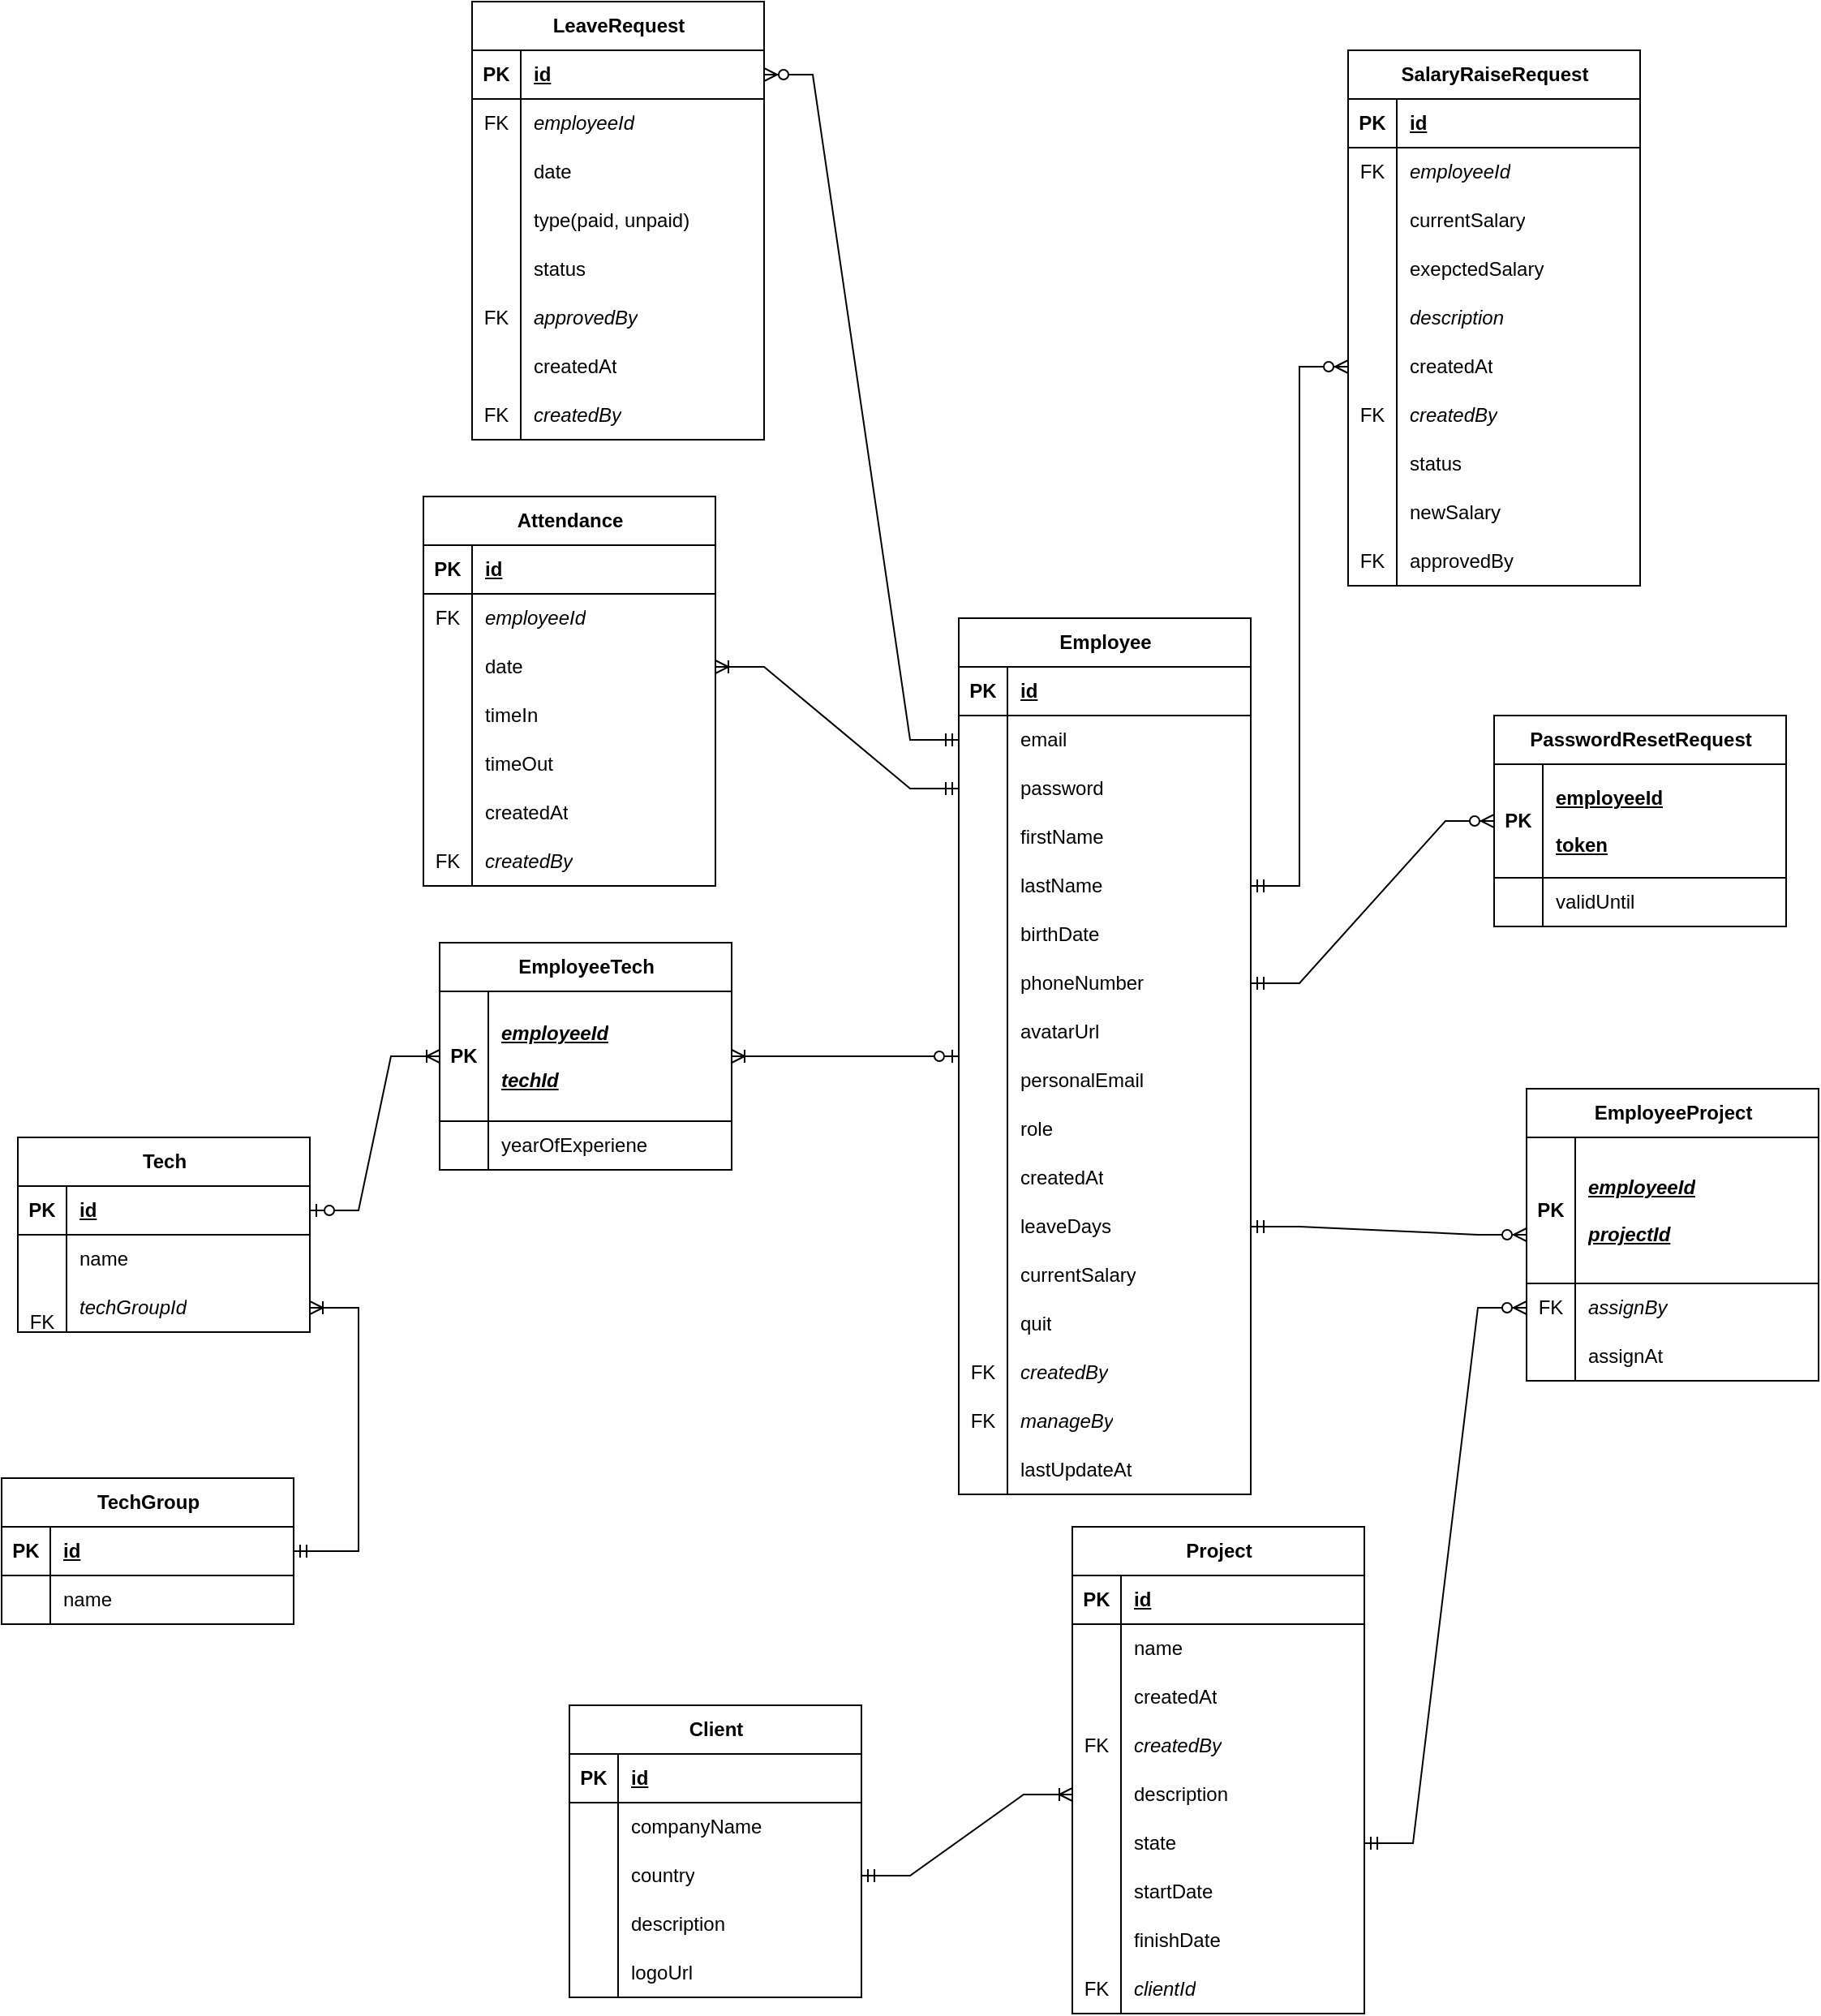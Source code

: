 <mxfile version="24.2.3" type="device">
  <diagram id="R2lEEEUBdFMjLlhIrx00" name="Page-1">
    <mxGraphModel dx="1892" dy="1635" grid="1" gridSize="10" guides="1" tooltips="1" connect="1" arrows="1" fold="1" page="1" pageScale="1" pageWidth="850" pageHeight="1100" math="0" shadow="0" extFonts="Permanent Marker^https://fonts.googleapis.com/css?family=Permanent+Marker">
      <root>
        <mxCell id="0" />
        <mxCell id="1" parent="0" />
        <mxCell id="PF9huXpght5usBXTYvG6-35" value="Tech" style="shape=table;startSize=30;container=1;collapsible=1;childLayout=tableLayout;fixedRows=1;rowLines=0;fontStyle=1;align=center;resizeLast=1;html=1;" parent="1" vertex="1">
          <mxGeometry x="-380" y="330" width="180" height="120" as="geometry" />
        </mxCell>
        <mxCell id="PF9huXpght5usBXTYvG6-36" value="" style="shape=tableRow;horizontal=0;startSize=0;swimlaneHead=0;swimlaneBody=0;fillColor=none;collapsible=0;dropTarget=0;points=[[0,0.5],[1,0.5]];portConstraint=eastwest;top=0;left=0;right=0;bottom=1;" parent="PF9huXpght5usBXTYvG6-35" vertex="1">
          <mxGeometry y="30" width="180" height="30" as="geometry" />
        </mxCell>
        <mxCell id="PF9huXpght5usBXTYvG6-37" value="PK" style="shape=partialRectangle;connectable=0;fillColor=none;top=0;left=0;bottom=0;right=0;fontStyle=1;overflow=hidden;whiteSpace=wrap;html=1;" parent="PF9huXpght5usBXTYvG6-36" vertex="1">
          <mxGeometry width="30" height="30" as="geometry">
            <mxRectangle width="30" height="30" as="alternateBounds" />
          </mxGeometry>
        </mxCell>
        <mxCell id="PF9huXpght5usBXTYvG6-38" value="id" style="shape=partialRectangle;connectable=0;fillColor=none;top=0;left=0;bottom=0;right=0;align=left;spacingLeft=6;fontStyle=5;overflow=hidden;whiteSpace=wrap;html=1;" parent="PF9huXpght5usBXTYvG6-36" vertex="1">
          <mxGeometry x="30" width="150" height="30" as="geometry">
            <mxRectangle width="150" height="30" as="alternateBounds" />
          </mxGeometry>
        </mxCell>
        <mxCell id="PF9huXpght5usBXTYvG6-39" value="" style="shape=tableRow;horizontal=0;startSize=0;swimlaneHead=0;swimlaneBody=0;fillColor=none;collapsible=0;dropTarget=0;points=[[0,0.5],[1,0.5]];portConstraint=eastwest;top=0;left=0;right=0;bottom=0;" parent="PF9huXpght5usBXTYvG6-35" vertex="1">
          <mxGeometry y="60" width="180" height="30" as="geometry" />
        </mxCell>
        <mxCell id="PF9huXpght5usBXTYvG6-40" value="" style="shape=partialRectangle;connectable=0;fillColor=none;top=0;left=0;bottom=0;right=0;editable=1;overflow=hidden;whiteSpace=wrap;html=1;" parent="PF9huXpght5usBXTYvG6-39" vertex="1">
          <mxGeometry width="30" height="30" as="geometry">
            <mxRectangle width="30" height="30" as="alternateBounds" />
          </mxGeometry>
        </mxCell>
        <mxCell id="PF9huXpght5usBXTYvG6-41" value="name" style="shape=partialRectangle;connectable=0;fillColor=none;top=0;left=0;bottom=0;right=0;align=left;spacingLeft=6;overflow=hidden;whiteSpace=wrap;html=1;" parent="PF9huXpght5usBXTYvG6-39" vertex="1">
          <mxGeometry x="30" width="150" height="30" as="geometry">
            <mxRectangle width="150" height="30" as="alternateBounds" />
          </mxGeometry>
        </mxCell>
        <mxCell id="PF9huXpght5usBXTYvG6-42" value="" style="shape=tableRow;horizontal=0;startSize=0;swimlaneHead=0;swimlaneBody=0;fillColor=none;collapsible=0;dropTarget=0;points=[[0,0.5],[1,0.5]];portConstraint=eastwest;top=0;left=0;right=0;bottom=0;" parent="PF9huXpght5usBXTYvG6-35" vertex="1">
          <mxGeometry y="90" width="180" height="30" as="geometry" />
        </mxCell>
        <mxCell id="PF9huXpght5usBXTYvG6-43" value="&#xa;&lt;span style=&quot;color: rgb(0, 0, 0); font-family: Helvetica; font-size: 12px; font-style: normal; font-variant-ligatures: normal; font-variant-caps: normal; font-weight: 400; letter-spacing: normal; orphans: 2; text-align: center; text-indent: 0px; text-transform: none; widows: 2; word-spacing: 0px; -webkit-text-stroke-width: 0px; white-space: normal; background-color: rgb(251, 251, 251); text-decoration-thickness: initial; text-decoration-style: initial; text-decoration-color: initial; display: inline !important; float: none;&quot;&gt;FK&lt;/span&gt;&#xa;&#xa;" style="shape=partialRectangle;connectable=0;fillColor=none;top=0;left=0;bottom=0;right=0;editable=1;overflow=hidden;whiteSpace=wrap;html=1;" parent="PF9huXpght5usBXTYvG6-42" vertex="1">
          <mxGeometry width="30" height="30" as="geometry">
            <mxRectangle width="30" height="30" as="alternateBounds" />
          </mxGeometry>
        </mxCell>
        <mxCell id="PF9huXpght5usBXTYvG6-44" value="&lt;i&gt;techGroupId&lt;/i&gt;" style="shape=partialRectangle;connectable=0;fillColor=none;top=0;left=0;bottom=0;right=0;align=left;spacingLeft=6;overflow=hidden;whiteSpace=wrap;html=1;" parent="PF9huXpght5usBXTYvG6-42" vertex="1">
          <mxGeometry x="30" width="150" height="30" as="geometry">
            <mxRectangle width="150" height="30" as="alternateBounds" />
          </mxGeometry>
        </mxCell>
        <mxCell id="PF9huXpght5usBXTYvG6-48" value="TechGroup" style="shape=table;startSize=30;container=1;collapsible=1;childLayout=tableLayout;fixedRows=1;rowLines=0;fontStyle=1;align=center;resizeLast=1;html=1;" parent="1" vertex="1">
          <mxGeometry x="-390" y="540" width="180" height="90" as="geometry" />
        </mxCell>
        <mxCell id="PF9huXpght5usBXTYvG6-49" value="" style="shape=tableRow;horizontal=0;startSize=0;swimlaneHead=0;swimlaneBody=0;fillColor=none;collapsible=0;dropTarget=0;points=[[0,0.5],[1,0.5]];portConstraint=eastwest;top=0;left=0;right=0;bottom=1;" parent="PF9huXpght5usBXTYvG6-48" vertex="1">
          <mxGeometry y="30" width="180" height="30" as="geometry" />
        </mxCell>
        <mxCell id="PF9huXpght5usBXTYvG6-50" value="PK" style="shape=partialRectangle;connectable=0;fillColor=none;top=0;left=0;bottom=0;right=0;fontStyle=1;overflow=hidden;whiteSpace=wrap;html=1;" parent="PF9huXpght5usBXTYvG6-49" vertex="1">
          <mxGeometry width="30" height="30" as="geometry">
            <mxRectangle width="30" height="30" as="alternateBounds" />
          </mxGeometry>
        </mxCell>
        <mxCell id="PF9huXpght5usBXTYvG6-51" value="id" style="shape=partialRectangle;connectable=0;fillColor=none;top=0;left=0;bottom=0;right=0;align=left;spacingLeft=6;fontStyle=5;overflow=hidden;whiteSpace=wrap;html=1;" parent="PF9huXpght5usBXTYvG6-49" vertex="1">
          <mxGeometry x="30" width="150" height="30" as="geometry">
            <mxRectangle width="150" height="30" as="alternateBounds" />
          </mxGeometry>
        </mxCell>
        <mxCell id="PF9huXpght5usBXTYvG6-52" value="" style="shape=tableRow;horizontal=0;startSize=0;swimlaneHead=0;swimlaneBody=0;fillColor=none;collapsible=0;dropTarget=0;points=[[0,0.5],[1,0.5]];portConstraint=eastwest;top=0;left=0;right=0;bottom=0;" parent="PF9huXpght5usBXTYvG6-48" vertex="1">
          <mxGeometry y="60" width="180" height="30" as="geometry" />
        </mxCell>
        <mxCell id="PF9huXpght5usBXTYvG6-53" value="" style="shape=partialRectangle;connectable=0;fillColor=none;top=0;left=0;bottom=0;right=0;editable=1;overflow=hidden;whiteSpace=wrap;html=1;" parent="PF9huXpght5usBXTYvG6-52" vertex="1">
          <mxGeometry width="30" height="30" as="geometry">
            <mxRectangle width="30" height="30" as="alternateBounds" />
          </mxGeometry>
        </mxCell>
        <mxCell id="PF9huXpght5usBXTYvG6-54" value="name" style="shape=partialRectangle;connectable=0;fillColor=none;top=0;left=0;bottom=0;right=0;align=left;spacingLeft=6;overflow=hidden;whiteSpace=wrap;html=1;" parent="PF9huXpght5usBXTYvG6-52" vertex="1">
          <mxGeometry x="30" width="150" height="30" as="geometry">
            <mxRectangle width="150" height="30" as="alternateBounds" />
          </mxGeometry>
        </mxCell>
        <mxCell id="PF9huXpght5usBXTYvG6-64" value="Project" style="shape=table;startSize=30;container=1;collapsible=1;childLayout=tableLayout;fixedRows=1;rowLines=0;fontStyle=1;align=center;resizeLast=1;html=1;" parent="1" vertex="1">
          <mxGeometry x="270" y="570" width="180" height="300" as="geometry" />
        </mxCell>
        <mxCell id="PF9huXpght5usBXTYvG6-65" value="" style="shape=tableRow;horizontal=0;startSize=0;swimlaneHead=0;swimlaneBody=0;fillColor=none;collapsible=0;dropTarget=0;points=[[0,0.5],[1,0.5]];portConstraint=eastwest;top=0;left=0;right=0;bottom=1;" parent="PF9huXpght5usBXTYvG6-64" vertex="1">
          <mxGeometry y="30" width="180" height="30" as="geometry" />
        </mxCell>
        <mxCell id="PF9huXpght5usBXTYvG6-66" value="PK" style="shape=partialRectangle;connectable=0;fillColor=none;top=0;left=0;bottom=0;right=0;fontStyle=1;overflow=hidden;whiteSpace=wrap;html=1;" parent="PF9huXpght5usBXTYvG6-65" vertex="1">
          <mxGeometry width="30" height="30" as="geometry">
            <mxRectangle width="30" height="30" as="alternateBounds" />
          </mxGeometry>
        </mxCell>
        <mxCell id="PF9huXpght5usBXTYvG6-67" value="id" style="shape=partialRectangle;connectable=0;fillColor=none;top=0;left=0;bottom=0;right=0;align=left;spacingLeft=6;fontStyle=5;overflow=hidden;whiteSpace=wrap;html=1;" parent="PF9huXpght5usBXTYvG6-65" vertex="1">
          <mxGeometry x="30" width="150" height="30" as="geometry">
            <mxRectangle width="150" height="30" as="alternateBounds" />
          </mxGeometry>
        </mxCell>
        <mxCell id="PF9huXpght5usBXTYvG6-68" value="" style="shape=tableRow;horizontal=0;startSize=0;swimlaneHead=0;swimlaneBody=0;fillColor=none;collapsible=0;dropTarget=0;points=[[0,0.5],[1,0.5]];portConstraint=eastwest;top=0;left=0;right=0;bottom=0;" parent="PF9huXpght5usBXTYvG6-64" vertex="1">
          <mxGeometry y="60" width="180" height="30" as="geometry" />
        </mxCell>
        <mxCell id="PF9huXpght5usBXTYvG6-69" value="" style="shape=partialRectangle;connectable=0;fillColor=none;top=0;left=0;bottom=0;right=0;editable=1;overflow=hidden;whiteSpace=wrap;html=1;" parent="PF9huXpght5usBXTYvG6-68" vertex="1">
          <mxGeometry width="30" height="30" as="geometry">
            <mxRectangle width="30" height="30" as="alternateBounds" />
          </mxGeometry>
        </mxCell>
        <mxCell id="PF9huXpght5usBXTYvG6-70" value="name" style="shape=partialRectangle;connectable=0;fillColor=none;top=0;left=0;bottom=0;right=0;align=left;spacingLeft=6;overflow=hidden;whiteSpace=wrap;html=1;" parent="PF9huXpght5usBXTYvG6-68" vertex="1">
          <mxGeometry x="30" width="150" height="30" as="geometry">
            <mxRectangle width="150" height="30" as="alternateBounds" />
          </mxGeometry>
        </mxCell>
        <mxCell id="PF9huXpght5usBXTYvG6-71" value="" style="shape=tableRow;horizontal=0;startSize=0;swimlaneHead=0;swimlaneBody=0;fillColor=none;collapsible=0;dropTarget=0;points=[[0,0.5],[1,0.5]];portConstraint=eastwest;top=0;left=0;right=0;bottom=0;" parent="PF9huXpght5usBXTYvG6-64" vertex="1">
          <mxGeometry y="90" width="180" height="30" as="geometry" />
        </mxCell>
        <mxCell id="PF9huXpght5usBXTYvG6-72" value="" style="shape=partialRectangle;connectable=0;fillColor=none;top=0;left=0;bottom=0;right=0;editable=1;overflow=hidden;whiteSpace=wrap;html=1;" parent="PF9huXpght5usBXTYvG6-71" vertex="1">
          <mxGeometry width="30" height="30" as="geometry">
            <mxRectangle width="30" height="30" as="alternateBounds" />
          </mxGeometry>
        </mxCell>
        <mxCell id="PF9huXpght5usBXTYvG6-73" value="createdAt" style="shape=partialRectangle;connectable=0;fillColor=none;top=0;left=0;bottom=0;right=0;align=left;spacingLeft=6;overflow=hidden;whiteSpace=wrap;html=1;" parent="PF9huXpght5usBXTYvG6-71" vertex="1">
          <mxGeometry x="30" width="150" height="30" as="geometry">
            <mxRectangle width="150" height="30" as="alternateBounds" />
          </mxGeometry>
        </mxCell>
        <mxCell id="PF9huXpght5usBXTYvG6-74" value="" style="shape=tableRow;horizontal=0;startSize=0;swimlaneHead=0;swimlaneBody=0;fillColor=none;collapsible=0;dropTarget=0;points=[[0,0.5],[1,0.5]];portConstraint=eastwest;top=0;left=0;right=0;bottom=0;" parent="PF9huXpght5usBXTYvG6-64" vertex="1">
          <mxGeometry y="120" width="180" height="30" as="geometry" />
        </mxCell>
        <mxCell id="PF9huXpght5usBXTYvG6-75" value="FK" style="shape=partialRectangle;connectable=0;fillColor=none;top=0;left=0;bottom=0;right=0;editable=1;overflow=hidden;whiteSpace=wrap;html=1;" parent="PF9huXpght5usBXTYvG6-74" vertex="1">
          <mxGeometry width="30" height="30" as="geometry">
            <mxRectangle width="30" height="30" as="alternateBounds" />
          </mxGeometry>
        </mxCell>
        <mxCell id="PF9huXpght5usBXTYvG6-76" value="&lt;i&gt;createdBy&lt;/i&gt;" style="shape=partialRectangle;connectable=0;fillColor=none;top=0;left=0;bottom=0;right=0;align=left;spacingLeft=6;overflow=hidden;whiteSpace=wrap;html=1;" parent="PF9huXpght5usBXTYvG6-74" vertex="1">
          <mxGeometry x="30" width="150" height="30" as="geometry">
            <mxRectangle width="150" height="30" as="alternateBounds" />
          </mxGeometry>
        </mxCell>
        <mxCell id="PF9huXpght5usBXTYvG6-175" value="" style="shape=tableRow;horizontal=0;startSize=0;swimlaneHead=0;swimlaneBody=0;fillColor=none;collapsible=0;dropTarget=0;points=[[0,0.5],[1,0.5]];portConstraint=eastwest;top=0;left=0;right=0;bottom=0;" parent="PF9huXpght5usBXTYvG6-64" vertex="1">
          <mxGeometry y="150" width="180" height="30" as="geometry" />
        </mxCell>
        <mxCell id="PF9huXpght5usBXTYvG6-176" value="" style="shape=partialRectangle;connectable=0;fillColor=none;top=0;left=0;bottom=0;right=0;editable=1;overflow=hidden;whiteSpace=wrap;html=1;" parent="PF9huXpght5usBXTYvG6-175" vertex="1">
          <mxGeometry width="30" height="30" as="geometry">
            <mxRectangle width="30" height="30" as="alternateBounds" />
          </mxGeometry>
        </mxCell>
        <mxCell id="PF9huXpght5usBXTYvG6-177" value="description" style="shape=partialRectangle;connectable=0;fillColor=none;top=0;left=0;bottom=0;right=0;align=left;spacingLeft=6;overflow=hidden;whiteSpace=wrap;html=1;" parent="PF9huXpght5usBXTYvG6-175" vertex="1">
          <mxGeometry x="30" width="150" height="30" as="geometry">
            <mxRectangle width="150" height="30" as="alternateBounds" />
          </mxGeometry>
        </mxCell>
        <mxCell id="PF9huXpght5usBXTYvG6-93" value="" style="shape=tableRow;horizontal=0;startSize=0;swimlaneHead=0;swimlaneBody=0;fillColor=none;collapsible=0;dropTarget=0;points=[[0,0.5],[1,0.5]];portConstraint=eastwest;top=0;left=0;right=0;bottom=0;" parent="PF9huXpght5usBXTYvG6-64" vertex="1">
          <mxGeometry y="180" width="180" height="30" as="geometry" />
        </mxCell>
        <mxCell id="PF9huXpght5usBXTYvG6-94" value="" style="shape=partialRectangle;connectable=0;fillColor=none;top=0;left=0;bottom=0;right=0;editable=1;overflow=hidden;whiteSpace=wrap;html=1;" parent="PF9huXpght5usBXTYvG6-93" vertex="1">
          <mxGeometry width="30" height="30" as="geometry">
            <mxRectangle width="30" height="30" as="alternateBounds" />
          </mxGeometry>
        </mxCell>
        <mxCell id="PF9huXpght5usBXTYvG6-95" value="state" style="shape=partialRectangle;connectable=0;fillColor=none;top=0;left=0;bottom=0;right=0;align=left;spacingLeft=6;overflow=hidden;whiteSpace=wrap;html=1;" parent="PF9huXpght5usBXTYvG6-93" vertex="1">
          <mxGeometry x="30" width="150" height="30" as="geometry">
            <mxRectangle width="150" height="30" as="alternateBounds" />
          </mxGeometry>
        </mxCell>
        <mxCell id="WzxyCU3TZE1YBnOHCD5T-68" value="" style="shape=tableRow;horizontal=0;startSize=0;swimlaneHead=0;swimlaneBody=0;fillColor=none;collapsible=0;dropTarget=0;points=[[0,0.5],[1,0.5]];portConstraint=eastwest;top=0;left=0;right=0;bottom=0;" parent="PF9huXpght5usBXTYvG6-64" vertex="1">
          <mxGeometry y="210" width="180" height="30" as="geometry" />
        </mxCell>
        <mxCell id="WzxyCU3TZE1YBnOHCD5T-69" value="" style="shape=partialRectangle;connectable=0;fillColor=none;top=0;left=0;bottom=0;right=0;editable=1;overflow=hidden;whiteSpace=wrap;html=1;" parent="WzxyCU3TZE1YBnOHCD5T-68" vertex="1">
          <mxGeometry width="30" height="30" as="geometry">
            <mxRectangle width="30" height="30" as="alternateBounds" />
          </mxGeometry>
        </mxCell>
        <mxCell id="WzxyCU3TZE1YBnOHCD5T-70" value="startDate" style="shape=partialRectangle;connectable=0;fillColor=none;top=0;left=0;bottom=0;right=0;align=left;spacingLeft=6;overflow=hidden;whiteSpace=wrap;html=1;" parent="WzxyCU3TZE1YBnOHCD5T-68" vertex="1">
          <mxGeometry x="30" width="150" height="30" as="geometry">
            <mxRectangle width="150" height="30" as="alternateBounds" />
          </mxGeometry>
        </mxCell>
        <mxCell id="WzxyCU3TZE1YBnOHCD5T-71" value="" style="shape=tableRow;horizontal=0;startSize=0;swimlaneHead=0;swimlaneBody=0;fillColor=none;collapsible=0;dropTarget=0;points=[[0,0.5],[1,0.5]];portConstraint=eastwest;top=0;left=0;right=0;bottom=0;" parent="PF9huXpght5usBXTYvG6-64" vertex="1">
          <mxGeometry y="240" width="180" height="30" as="geometry" />
        </mxCell>
        <mxCell id="WzxyCU3TZE1YBnOHCD5T-72" value="" style="shape=partialRectangle;connectable=0;fillColor=none;top=0;left=0;bottom=0;right=0;editable=1;overflow=hidden;whiteSpace=wrap;html=1;" parent="WzxyCU3TZE1YBnOHCD5T-71" vertex="1">
          <mxGeometry width="30" height="30" as="geometry">
            <mxRectangle width="30" height="30" as="alternateBounds" />
          </mxGeometry>
        </mxCell>
        <mxCell id="WzxyCU3TZE1YBnOHCD5T-73" value="finishDate" style="shape=partialRectangle;connectable=0;fillColor=none;top=0;left=0;bottom=0;right=0;align=left;spacingLeft=6;overflow=hidden;whiteSpace=wrap;html=1;" parent="WzxyCU3TZE1YBnOHCD5T-71" vertex="1">
          <mxGeometry x="30" width="150" height="30" as="geometry">
            <mxRectangle width="150" height="30" as="alternateBounds" />
          </mxGeometry>
        </mxCell>
        <mxCell id="PF9huXpght5usBXTYvG6-194" value="" style="shape=tableRow;horizontal=0;startSize=0;swimlaneHead=0;swimlaneBody=0;fillColor=none;collapsible=0;dropTarget=0;points=[[0,0.5],[1,0.5]];portConstraint=eastwest;top=0;left=0;right=0;bottom=0;" parent="PF9huXpght5usBXTYvG6-64" vertex="1">
          <mxGeometry y="270" width="180" height="30" as="geometry" />
        </mxCell>
        <mxCell id="PF9huXpght5usBXTYvG6-195" value="FK" style="shape=partialRectangle;connectable=0;fillColor=none;top=0;left=0;bottom=0;right=0;editable=1;overflow=hidden;whiteSpace=wrap;html=1;" parent="PF9huXpght5usBXTYvG6-194" vertex="1">
          <mxGeometry width="30" height="30" as="geometry">
            <mxRectangle width="30" height="30" as="alternateBounds" />
          </mxGeometry>
        </mxCell>
        <mxCell id="PF9huXpght5usBXTYvG6-196" value="&lt;i&gt;clientId&lt;/i&gt;" style="shape=partialRectangle;connectable=0;fillColor=none;top=0;left=0;bottom=0;right=0;align=left;spacingLeft=6;overflow=hidden;whiteSpace=wrap;html=1;" parent="PF9huXpght5usBXTYvG6-194" vertex="1">
          <mxGeometry x="30" width="150" height="30" as="geometry">
            <mxRectangle width="150" height="30" as="alternateBounds" />
          </mxGeometry>
        </mxCell>
        <mxCell id="PF9huXpght5usBXTYvG6-77" value="Client" style="shape=table;startSize=30;container=1;collapsible=1;childLayout=tableLayout;fixedRows=1;rowLines=0;fontStyle=1;align=center;resizeLast=1;html=1;" parent="1" vertex="1">
          <mxGeometry x="-40" y="680" width="180" height="180" as="geometry" />
        </mxCell>
        <mxCell id="PF9huXpght5usBXTYvG6-78" value="" style="shape=tableRow;horizontal=0;startSize=0;swimlaneHead=0;swimlaneBody=0;fillColor=none;collapsible=0;dropTarget=0;points=[[0,0.5],[1,0.5]];portConstraint=eastwest;top=0;left=0;right=0;bottom=1;" parent="PF9huXpght5usBXTYvG6-77" vertex="1">
          <mxGeometry y="30" width="180" height="30" as="geometry" />
        </mxCell>
        <mxCell id="PF9huXpght5usBXTYvG6-79" value="PK" style="shape=partialRectangle;connectable=0;fillColor=none;top=0;left=0;bottom=0;right=0;fontStyle=1;overflow=hidden;whiteSpace=wrap;html=1;" parent="PF9huXpght5usBXTYvG6-78" vertex="1">
          <mxGeometry width="30" height="30" as="geometry">
            <mxRectangle width="30" height="30" as="alternateBounds" />
          </mxGeometry>
        </mxCell>
        <mxCell id="PF9huXpght5usBXTYvG6-80" value="id" style="shape=partialRectangle;connectable=0;fillColor=none;top=0;left=0;bottom=0;right=0;align=left;spacingLeft=6;fontStyle=5;overflow=hidden;whiteSpace=wrap;html=1;" parent="PF9huXpght5usBXTYvG6-78" vertex="1">
          <mxGeometry x="30" width="150" height="30" as="geometry">
            <mxRectangle width="150" height="30" as="alternateBounds" />
          </mxGeometry>
        </mxCell>
        <mxCell id="PF9huXpght5usBXTYvG6-81" value="" style="shape=tableRow;horizontal=0;startSize=0;swimlaneHead=0;swimlaneBody=0;fillColor=none;collapsible=0;dropTarget=0;points=[[0,0.5],[1,0.5]];portConstraint=eastwest;top=0;left=0;right=0;bottom=0;" parent="PF9huXpght5usBXTYvG6-77" vertex="1">
          <mxGeometry y="60" width="180" height="30" as="geometry" />
        </mxCell>
        <mxCell id="PF9huXpght5usBXTYvG6-82" value="" style="shape=partialRectangle;connectable=0;fillColor=none;top=0;left=0;bottom=0;right=0;editable=1;overflow=hidden;whiteSpace=wrap;html=1;" parent="PF9huXpght5usBXTYvG6-81" vertex="1">
          <mxGeometry width="30" height="30" as="geometry">
            <mxRectangle width="30" height="30" as="alternateBounds" />
          </mxGeometry>
        </mxCell>
        <mxCell id="PF9huXpght5usBXTYvG6-83" value="companyName" style="shape=partialRectangle;connectable=0;fillColor=none;top=0;left=0;bottom=0;right=0;align=left;spacingLeft=6;overflow=hidden;whiteSpace=wrap;html=1;" parent="PF9huXpght5usBXTYvG6-81" vertex="1">
          <mxGeometry x="30" width="150" height="30" as="geometry">
            <mxRectangle width="150" height="30" as="alternateBounds" />
          </mxGeometry>
        </mxCell>
        <mxCell id="PF9huXpght5usBXTYvG6-84" value="" style="shape=tableRow;horizontal=0;startSize=0;swimlaneHead=0;swimlaneBody=0;fillColor=none;collapsible=0;dropTarget=0;points=[[0,0.5],[1,0.5]];portConstraint=eastwest;top=0;left=0;right=0;bottom=0;" parent="PF9huXpght5usBXTYvG6-77" vertex="1">
          <mxGeometry y="90" width="180" height="30" as="geometry" />
        </mxCell>
        <mxCell id="PF9huXpght5usBXTYvG6-85" value="" style="shape=partialRectangle;connectable=0;fillColor=none;top=0;left=0;bottom=0;right=0;editable=1;overflow=hidden;whiteSpace=wrap;html=1;" parent="PF9huXpght5usBXTYvG6-84" vertex="1">
          <mxGeometry width="30" height="30" as="geometry">
            <mxRectangle width="30" height="30" as="alternateBounds" />
          </mxGeometry>
        </mxCell>
        <mxCell id="PF9huXpght5usBXTYvG6-86" value="country" style="shape=partialRectangle;connectable=0;fillColor=none;top=0;left=0;bottom=0;right=0;align=left;spacingLeft=6;overflow=hidden;whiteSpace=wrap;html=1;" parent="PF9huXpght5usBXTYvG6-84" vertex="1">
          <mxGeometry x="30" width="150" height="30" as="geometry">
            <mxRectangle width="150" height="30" as="alternateBounds" />
          </mxGeometry>
        </mxCell>
        <mxCell id="PF9huXpght5usBXTYvG6-87" value="" style="shape=tableRow;horizontal=0;startSize=0;swimlaneHead=0;swimlaneBody=0;fillColor=none;collapsible=0;dropTarget=0;points=[[0,0.5],[1,0.5]];portConstraint=eastwest;top=0;left=0;right=0;bottom=0;" parent="PF9huXpght5usBXTYvG6-77" vertex="1">
          <mxGeometry y="120" width="180" height="30" as="geometry" />
        </mxCell>
        <mxCell id="PF9huXpght5usBXTYvG6-88" value="" style="shape=partialRectangle;connectable=0;fillColor=none;top=0;left=0;bottom=0;right=0;editable=1;overflow=hidden;whiteSpace=wrap;html=1;" parent="PF9huXpght5usBXTYvG6-87" vertex="1">
          <mxGeometry width="30" height="30" as="geometry">
            <mxRectangle width="30" height="30" as="alternateBounds" />
          </mxGeometry>
        </mxCell>
        <mxCell id="PF9huXpght5usBXTYvG6-89" value="description" style="shape=partialRectangle;connectable=0;fillColor=none;top=0;left=0;bottom=0;right=0;align=left;spacingLeft=6;overflow=hidden;whiteSpace=wrap;html=1;" parent="PF9huXpght5usBXTYvG6-87" vertex="1">
          <mxGeometry x="30" width="150" height="30" as="geometry">
            <mxRectangle width="150" height="30" as="alternateBounds" />
          </mxGeometry>
        </mxCell>
        <mxCell id="PF9huXpght5usBXTYvG6-90" value="" style="shape=tableRow;horizontal=0;startSize=0;swimlaneHead=0;swimlaneBody=0;fillColor=none;collapsible=0;dropTarget=0;points=[[0,0.5],[1,0.5]];portConstraint=eastwest;top=0;left=0;right=0;bottom=0;" parent="PF9huXpght5usBXTYvG6-77" vertex="1">
          <mxGeometry y="150" width="180" height="30" as="geometry" />
        </mxCell>
        <mxCell id="PF9huXpght5usBXTYvG6-91" value="" style="shape=partialRectangle;connectable=0;fillColor=none;top=0;left=0;bottom=0;right=0;editable=1;overflow=hidden;whiteSpace=wrap;html=1;" parent="PF9huXpght5usBXTYvG6-90" vertex="1">
          <mxGeometry width="30" height="30" as="geometry">
            <mxRectangle width="30" height="30" as="alternateBounds" />
          </mxGeometry>
        </mxCell>
        <mxCell id="PF9huXpght5usBXTYvG6-92" value="logoUrl" style="shape=partialRectangle;connectable=0;fillColor=none;top=0;left=0;bottom=0;right=0;align=left;spacingLeft=6;overflow=hidden;whiteSpace=wrap;html=1;" parent="PF9huXpght5usBXTYvG6-90" vertex="1">
          <mxGeometry x="30" width="150" height="30" as="geometry">
            <mxRectangle width="150" height="30" as="alternateBounds" />
          </mxGeometry>
        </mxCell>
        <mxCell id="PF9huXpght5usBXTYvG6-156" value="EmployeeTech" style="shape=table;startSize=30;container=1;collapsible=1;childLayout=tableLayout;fixedRows=1;rowLines=0;fontStyle=1;align=center;resizeLast=1;html=1;" parent="1" vertex="1">
          <mxGeometry x="-120" y="210" width="180" height="140" as="geometry" />
        </mxCell>
        <mxCell id="PF9huXpght5usBXTYvG6-157" value="" style="shape=tableRow;horizontal=0;startSize=0;swimlaneHead=0;swimlaneBody=0;fillColor=none;collapsible=0;dropTarget=0;points=[[0,0.5],[1,0.5]];portConstraint=eastwest;top=0;left=0;right=0;bottom=1;" parent="PF9huXpght5usBXTYvG6-156" vertex="1">
          <mxGeometry y="30" width="180" height="80" as="geometry" />
        </mxCell>
        <mxCell id="PF9huXpght5usBXTYvG6-158" value="PK" style="shape=partialRectangle;connectable=0;fillColor=none;top=0;left=0;bottom=0;right=0;fontStyle=1;overflow=hidden;whiteSpace=wrap;html=1;" parent="PF9huXpght5usBXTYvG6-157" vertex="1">
          <mxGeometry width="30" height="80" as="geometry">
            <mxRectangle width="30" height="80" as="alternateBounds" />
          </mxGeometry>
        </mxCell>
        <mxCell id="PF9huXpght5usBXTYvG6-159" value="&lt;i&gt;employeeId&lt;/i&gt;&lt;div&gt;&lt;i&gt;&lt;br&gt;&lt;/i&gt;&lt;/div&gt;&lt;div&gt;&lt;i&gt;techId&lt;/i&gt;&lt;/div&gt;" style="shape=partialRectangle;connectable=0;fillColor=none;top=0;left=0;bottom=0;right=0;align=left;spacingLeft=6;fontStyle=5;overflow=hidden;whiteSpace=wrap;html=1;" parent="PF9huXpght5usBXTYvG6-157" vertex="1">
          <mxGeometry x="30" width="150" height="80" as="geometry">
            <mxRectangle width="150" height="80" as="alternateBounds" />
          </mxGeometry>
        </mxCell>
        <mxCell id="PF9huXpght5usBXTYvG6-160" value="" style="shape=tableRow;horizontal=0;startSize=0;swimlaneHead=0;swimlaneBody=0;fillColor=none;collapsible=0;dropTarget=0;points=[[0,0.5],[1,0.5]];portConstraint=eastwest;top=0;left=0;right=0;bottom=0;" parent="PF9huXpght5usBXTYvG6-156" vertex="1">
          <mxGeometry y="110" width="180" height="30" as="geometry" />
        </mxCell>
        <mxCell id="PF9huXpght5usBXTYvG6-161" value="" style="shape=partialRectangle;connectable=0;fillColor=none;top=0;left=0;bottom=0;right=0;editable=1;overflow=hidden;whiteSpace=wrap;html=1;" parent="PF9huXpght5usBXTYvG6-160" vertex="1">
          <mxGeometry width="30" height="30" as="geometry">
            <mxRectangle width="30" height="30" as="alternateBounds" />
          </mxGeometry>
        </mxCell>
        <mxCell id="PF9huXpght5usBXTYvG6-162" value="yearOfExperiene" style="shape=partialRectangle;connectable=0;fillColor=none;top=0;left=0;bottom=0;right=0;align=left;spacingLeft=6;overflow=hidden;whiteSpace=wrap;html=1;" parent="PF9huXpght5usBXTYvG6-160" vertex="1">
          <mxGeometry x="30" width="150" height="30" as="geometry">
            <mxRectangle width="150" height="30" as="alternateBounds" />
          </mxGeometry>
        </mxCell>
        <mxCell id="PF9huXpght5usBXTYvG6-1" value="Employee" style="shape=table;startSize=30;container=1;collapsible=1;childLayout=tableLayout;fixedRows=1;rowLines=0;fontStyle=1;align=center;resizeLast=1;html=1;" parent="1" vertex="1">
          <mxGeometry x="200" y="10" width="180" height="540" as="geometry" />
        </mxCell>
        <mxCell id="PF9huXpght5usBXTYvG6-2" value="" style="shape=tableRow;horizontal=0;startSize=0;swimlaneHead=0;swimlaneBody=0;fillColor=none;collapsible=0;dropTarget=0;points=[[0,0.5],[1,0.5]];portConstraint=eastwest;top=0;left=0;right=0;bottom=1;" parent="PF9huXpght5usBXTYvG6-1" vertex="1">
          <mxGeometry y="30" width="180" height="30" as="geometry" />
        </mxCell>
        <mxCell id="PF9huXpght5usBXTYvG6-3" value="PK" style="shape=partialRectangle;connectable=0;fillColor=none;top=0;left=0;bottom=0;right=0;fontStyle=1;overflow=hidden;whiteSpace=wrap;html=1;" parent="PF9huXpght5usBXTYvG6-2" vertex="1">
          <mxGeometry width="30" height="30" as="geometry">
            <mxRectangle width="30" height="30" as="alternateBounds" />
          </mxGeometry>
        </mxCell>
        <mxCell id="PF9huXpght5usBXTYvG6-4" value="id" style="shape=partialRectangle;connectable=0;fillColor=none;top=0;left=0;bottom=0;right=0;align=left;spacingLeft=6;fontStyle=5;overflow=hidden;whiteSpace=wrap;html=1;" parent="PF9huXpght5usBXTYvG6-2" vertex="1">
          <mxGeometry x="30" width="150" height="30" as="geometry">
            <mxRectangle width="150" height="30" as="alternateBounds" />
          </mxGeometry>
        </mxCell>
        <mxCell id="PF9huXpght5usBXTYvG6-5" value="" style="shape=tableRow;horizontal=0;startSize=0;swimlaneHead=0;swimlaneBody=0;fillColor=none;collapsible=0;dropTarget=0;points=[[0,0.5],[1,0.5]];portConstraint=eastwest;top=0;left=0;right=0;bottom=0;" parent="PF9huXpght5usBXTYvG6-1" vertex="1">
          <mxGeometry y="60" width="180" height="30" as="geometry" />
        </mxCell>
        <mxCell id="PF9huXpght5usBXTYvG6-6" value="" style="shape=partialRectangle;connectable=0;fillColor=none;top=0;left=0;bottom=0;right=0;editable=1;overflow=hidden;whiteSpace=wrap;html=1;" parent="PF9huXpght5usBXTYvG6-5" vertex="1">
          <mxGeometry width="30" height="30" as="geometry">
            <mxRectangle width="30" height="30" as="alternateBounds" />
          </mxGeometry>
        </mxCell>
        <mxCell id="PF9huXpght5usBXTYvG6-7" value="email" style="shape=partialRectangle;connectable=0;fillColor=none;top=0;left=0;bottom=0;right=0;align=left;spacingLeft=6;overflow=hidden;whiteSpace=wrap;html=1;" parent="PF9huXpght5usBXTYvG6-5" vertex="1">
          <mxGeometry x="30" width="150" height="30" as="geometry">
            <mxRectangle width="150" height="30" as="alternateBounds" />
          </mxGeometry>
        </mxCell>
        <mxCell id="PF9huXpght5usBXTYvG6-8" value="" style="shape=tableRow;horizontal=0;startSize=0;swimlaneHead=0;swimlaneBody=0;fillColor=none;collapsible=0;dropTarget=0;points=[[0,0.5],[1,0.5]];portConstraint=eastwest;top=0;left=0;right=0;bottom=0;" parent="PF9huXpght5usBXTYvG6-1" vertex="1">
          <mxGeometry y="90" width="180" height="30" as="geometry" />
        </mxCell>
        <mxCell id="PF9huXpght5usBXTYvG6-9" value="" style="shape=partialRectangle;connectable=0;fillColor=none;top=0;left=0;bottom=0;right=0;editable=1;overflow=hidden;whiteSpace=wrap;html=1;" parent="PF9huXpght5usBXTYvG6-8" vertex="1">
          <mxGeometry width="30" height="30" as="geometry">
            <mxRectangle width="30" height="30" as="alternateBounds" />
          </mxGeometry>
        </mxCell>
        <mxCell id="PF9huXpght5usBXTYvG6-10" value="password" style="shape=partialRectangle;connectable=0;fillColor=none;top=0;left=0;bottom=0;right=0;align=left;spacingLeft=6;overflow=hidden;whiteSpace=wrap;html=1;" parent="PF9huXpght5usBXTYvG6-8" vertex="1">
          <mxGeometry x="30" width="150" height="30" as="geometry">
            <mxRectangle width="150" height="30" as="alternateBounds" />
          </mxGeometry>
        </mxCell>
        <mxCell id="PF9huXpght5usBXTYvG6-11" value="" style="shape=tableRow;horizontal=0;startSize=0;swimlaneHead=0;swimlaneBody=0;fillColor=none;collapsible=0;dropTarget=0;points=[[0,0.5],[1,0.5]];portConstraint=eastwest;top=0;left=0;right=0;bottom=0;" parent="PF9huXpght5usBXTYvG6-1" vertex="1">
          <mxGeometry y="120" width="180" height="30" as="geometry" />
        </mxCell>
        <mxCell id="PF9huXpght5usBXTYvG6-12" value="" style="shape=partialRectangle;connectable=0;fillColor=none;top=0;left=0;bottom=0;right=0;editable=1;overflow=hidden;whiteSpace=wrap;html=1;" parent="PF9huXpght5usBXTYvG6-11" vertex="1">
          <mxGeometry width="30" height="30" as="geometry">
            <mxRectangle width="30" height="30" as="alternateBounds" />
          </mxGeometry>
        </mxCell>
        <mxCell id="PF9huXpght5usBXTYvG6-13" value="firstName" style="shape=partialRectangle;connectable=0;fillColor=none;top=0;left=0;bottom=0;right=0;align=left;spacingLeft=6;overflow=hidden;whiteSpace=wrap;html=1;" parent="PF9huXpght5usBXTYvG6-11" vertex="1">
          <mxGeometry x="30" width="150" height="30" as="geometry">
            <mxRectangle width="150" height="30" as="alternateBounds" />
          </mxGeometry>
        </mxCell>
        <mxCell id="PF9huXpght5usBXTYvG6-14" value="" style="shape=tableRow;horizontal=0;startSize=0;swimlaneHead=0;swimlaneBody=0;fillColor=none;collapsible=0;dropTarget=0;points=[[0,0.5],[1,0.5]];portConstraint=eastwest;top=0;left=0;right=0;bottom=0;" parent="PF9huXpght5usBXTYvG6-1" vertex="1">
          <mxGeometry y="150" width="180" height="30" as="geometry" />
        </mxCell>
        <mxCell id="PF9huXpght5usBXTYvG6-15" value="" style="shape=partialRectangle;connectable=0;fillColor=none;top=0;left=0;bottom=0;right=0;editable=1;overflow=hidden;whiteSpace=wrap;html=1;" parent="PF9huXpght5usBXTYvG6-14" vertex="1">
          <mxGeometry width="30" height="30" as="geometry">
            <mxRectangle width="30" height="30" as="alternateBounds" />
          </mxGeometry>
        </mxCell>
        <mxCell id="PF9huXpght5usBXTYvG6-16" value="lastName" style="shape=partialRectangle;connectable=0;fillColor=none;top=0;left=0;bottom=0;right=0;align=left;spacingLeft=6;overflow=hidden;whiteSpace=wrap;html=1;" parent="PF9huXpght5usBXTYvG6-14" vertex="1">
          <mxGeometry x="30" width="150" height="30" as="geometry">
            <mxRectangle width="150" height="30" as="alternateBounds" />
          </mxGeometry>
        </mxCell>
        <mxCell id="PF9huXpght5usBXTYvG6-17" value="" style="shape=tableRow;horizontal=0;startSize=0;swimlaneHead=0;swimlaneBody=0;fillColor=none;collapsible=0;dropTarget=0;points=[[0,0.5],[1,0.5]];portConstraint=eastwest;top=0;left=0;right=0;bottom=0;" parent="PF9huXpght5usBXTYvG6-1" vertex="1">
          <mxGeometry y="180" width="180" height="30" as="geometry" />
        </mxCell>
        <mxCell id="PF9huXpght5usBXTYvG6-18" value="" style="shape=partialRectangle;connectable=0;fillColor=none;top=0;left=0;bottom=0;right=0;editable=1;overflow=hidden;whiteSpace=wrap;html=1;" parent="PF9huXpght5usBXTYvG6-17" vertex="1">
          <mxGeometry width="30" height="30" as="geometry">
            <mxRectangle width="30" height="30" as="alternateBounds" />
          </mxGeometry>
        </mxCell>
        <mxCell id="PF9huXpght5usBXTYvG6-19" value="birthDate" style="shape=partialRectangle;connectable=0;fillColor=none;top=0;left=0;bottom=0;right=0;align=left;spacingLeft=6;overflow=hidden;whiteSpace=wrap;html=1;" parent="PF9huXpght5usBXTYvG6-17" vertex="1">
          <mxGeometry x="30" width="150" height="30" as="geometry">
            <mxRectangle width="150" height="30" as="alternateBounds" />
          </mxGeometry>
        </mxCell>
        <mxCell id="PF9huXpght5usBXTYvG6-20" value="" style="shape=tableRow;horizontal=0;startSize=0;swimlaneHead=0;swimlaneBody=0;fillColor=none;collapsible=0;dropTarget=0;points=[[0,0.5],[1,0.5]];portConstraint=eastwest;top=0;left=0;right=0;bottom=0;" parent="PF9huXpght5usBXTYvG6-1" vertex="1">
          <mxGeometry y="210" width="180" height="30" as="geometry" />
        </mxCell>
        <mxCell id="PF9huXpght5usBXTYvG6-21" value="" style="shape=partialRectangle;connectable=0;fillColor=none;top=0;left=0;bottom=0;right=0;editable=1;overflow=hidden;whiteSpace=wrap;html=1;" parent="PF9huXpght5usBXTYvG6-20" vertex="1">
          <mxGeometry width="30" height="30" as="geometry">
            <mxRectangle width="30" height="30" as="alternateBounds" />
          </mxGeometry>
        </mxCell>
        <mxCell id="PF9huXpght5usBXTYvG6-22" value="phoneNumber" style="shape=partialRectangle;connectable=0;fillColor=none;top=0;left=0;bottom=0;right=0;align=left;spacingLeft=6;overflow=hidden;whiteSpace=wrap;html=1;" parent="PF9huXpght5usBXTYvG6-20" vertex="1">
          <mxGeometry x="30" width="150" height="30" as="geometry">
            <mxRectangle width="150" height="30" as="alternateBounds" />
          </mxGeometry>
        </mxCell>
        <mxCell id="PF9huXpght5usBXTYvG6-178" value="" style="shape=tableRow;horizontal=0;startSize=0;swimlaneHead=0;swimlaneBody=0;fillColor=none;collapsible=0;dropTarget=0;points=[[0,0.5],[1,0.5]];portConstraint=eastwest;top=0;left=0;right=0;bottom=0;" parent="PF9huXpght5usBXTYvG6-1" vertex="1">
          <mxGeometry y="240" width="180" height="30" as="geometry" />
        </mxCell>
        <mxCell id="PF9huXpght5usBXTYvG6-179" value="" style="shape=partialRectangle;connectable=0;fillColor=none;top=0;left=0;bottom=0;right=0;editable=1;overflow=hidden;whiteSpace=wrap;html=1;" parent="PF9huXpght5usBXTYvG6-178" vertex="1">
          <mxGeometry width="30" height="30" as="geometry">
            <mxRectangle width="30" height="30" as="alternateBounds" />
          </mxGeometry>
        </mxCell>
        <mxCell id="PF9huXpght5usBXTYvG6-180" value="avatarUrl" style="shape=partialRectangle;connectable=0;fillColor=none;top=0;left=0;bottom=0;right=0;align=left;spacingLeft=6;overflow=hidden;whiteSpace=wrap;html=1;" parent="PF9huXpght5usBXTYvG6-178" vertex="1">
          <mxGeometry x="30" width="150" height="30" as="geometry">
            <mxRectangle width="150" height="30" as="alternateBounds" />
          </mxGeometry>
        </mxCell>
        <mxCell id="PF9huXpght5usBXTYvG6-23" value="" style="shape=tableRow;horizontal=0;startSize=0;swimlaneHead=0;swimlaneBody=0;fillColor=none;collapsible=0;dropTarget=0;points=[[0,0.5],[1,0.5]];portConstraint=eastwest;top=0;left=0;right=0;bottom=0;" parent="PF9huXpght5usBXTYvG6-1" vertex="1">
          <mxGeometry y="270" width="180" height="30" as="geometry" />
        </mxCell>
        <mxCell id="PF9huXpght5usBXTYvG6-24" value="" style="shape=partialRectangle;connectable=0;fillColor=none;top=0;left=0;bottom=0;right=0;editable=1;overflow=hidden;whiteSpace=wrap;html=1;" parent="PF9huXpght5usBXTYvG6-23" vertex="1">
          <mxGeometry width="30" height="30" as="geometry">
            <mxRectangle width="30" height="30" as="alternateBounds" />
          </mxGeometry>
        </mxCell>
        <mxCell id="PF9huXpght5usBXTYvG6-25" value="personalEmail" style="shape=partialRectangle;connectable=0;fillColor=none;top=0;left=0;bottom=0;right=0;align=left;spacingLeft=6;overflow=hidden;whiteSpace=wrap;html=1;" parent="PF9huXpght5usBXTYvG6-23" vertex="1">
          <mxGeometry x="30" width="150" height="30" as="geometry">
            <mxRectangle width="150" height="30" as="alternateBounds" />
          </mxGeometry>
        </mxCell>
        <mxCell id="PF9huXpght5usBXTYvG6-61" value="" style="shape=tableRow;horizontal=0;startSize=0;swimlaneHead=0;swimlaneBody=0;fillColor=none;collapsible=0;dropTarget=0;points=[[0,0.5],[1,0.5]];portConstraint=eastwest;top=0;left=0;right=0;bottom=0;" parent="PF9huXpght5usBXTYvG6-1" vertex="1">
          <mxGeometry y="300" width="180" height="30" as="geometry" />
        </mxCell>
        <mxCell id="PF9huXpght5usBXTYvG6-62" value="" style="shape=partialRectangle;connectable=0;fillColor=none;top=0;left=0;bottom=0;right=0;editable=1;overflow=hidden;whiteSpace=wrap;html=1;" parent="PF9huXpght5usBXTYvG6-61" vertex="1">
          <mxGeometry width="30" height="30" as="geometry">
            <mxRectangle width="30" height="30" as="alternateBounds" />
          </mxGeometry>
        </mxCell>
        <mxCell id="PF9huXpght5usBXTYvG6-63" value="role" style="shape=partialRectangle;connectable=0;fillColor=none;top=0;left=0;bottom=0;right=0;align=left;spacingLeft=6;overflow=hidden;whiteSpace=wrap;html=1;" parent="PF9huXpght5usBXTYvG6-61" vertex="1">
          <mxGeometry x="30" width="150" height="30" as="geometry">
            <mxRectangle width="150" height="30" as="alternateBounds" />
          </mxGeometry>
        </mxCell>
        <mxCell id="PF9huXpght5usBXTYvG6-96" value="" style="shape=tableRow;horizontal=0;startSize=0;swimlaneHead=0;swimlaneBody=0;fillColor=none;collapsible=0;dropTarget=0;points=[[0,0.5],[1,0.5]];portConstraint=eastwest;top=0;left=0;right=0;bottom=0;" parent="PF9huXpght5usBXTYvG6-1" vertex="1">
          <mxGeometry y="330" width="180" height="30" as="geometry" />
        </mxCell>
        <mxCell id="PF9huXpght5usBXTYvG6-97" value="" style="shape=partialRectangle;connectable=0;fillColor=none;top=0;left=0;bottom=0;right=0;editable=1;overflow=hidden;whiteSpace=wrap;html=1;" parent="PF9huXpght5usBXTYvG6-96" vertex="1">
          <mxGeometry width="30" height="30" as="geometry">
            <mxRectangle width="30" height="30" as="alternateBounds" />
          </mxGeometry>
        </mxCell>
        <mxCell id="PF9huXpght5usBXTYvG6-98" value="createdAt" style="shape=partialRectangle;connectable=0;fillColor=none;top=0;left=0;bottom=0;right=0;align=left;spacingLeft=6;overflow=hidden;whiteSpace=wrap;html=1;" parent="PF9huXpght5usBXTYvG6-96" vertex="1">
          <mxGeometry x="30" width="150" height="30" as="geometry">
            <mxRectangle width="150" height="30" as="alternateBounds" />
          </mxGeometry>
        </mxCell>
        <mxCell id="-Tcpb_iUWnKA4-3_AIvz-1" value="" style="shape=tableRow;horizontal=0;startSize=0;swimlaneHead=0;swimlaneBody=0;fillColor=none;collapsible=0;dropTarget=0;points=[[0,0.5],[1,0.5]];portConstraint=eastwest;top=0;left=0;right=0;bottom=0;" parent="PF9huXpght5usBXTYvG6-1" vertex="1">
          <mxGeometry y="360" width="180" height="30" as="geometry" />
        </mxCell>
        <mxCell id="-Tcpb_iUWnKA4-3_AIvz-2" value="" style="shape=partialRectangle;connectable=0;fillColor=none;top=0;left=0;bottom=0;right=0;editable=1;overflow=hidden;whiteSpace=wrap;html=1;" parent="-Tcpb_iUWnKA4-3_AIvz-1" vertex="1">
          <mxGeometry width="30" height="30" as="geometry">
            <mxRectangle width="30" height="30" as="alternateBounds" />
          </mxGeometry>
        </mxCell>
        <mxCell id="-Tcpb_iUWnKA4-3_AIvz-3" value="leaveDays" style="shape=partialRectangle;connectable=0;fillColor=none;top=0;left=0;bottom=0;right=0;align=left;spacingLeft=6;overflow=hidden;whiteSpace=wrap;html=1;" parent="-Tcpb_iUWnKA4-3_AIvz-1" vertex="1">
          <mxGeometry x="30" width="150" height="30" as="geometry">
            <mxRectangle width="150" height="30" as="alternateBounds" />
          </mxGeometry>
        </mxCell>
        <mxCell id="-Tcpb_iUWnKA4-3_AIvz-4" value="" style="shape=tableRow;horizontal=0;startSize=0;swimlaneHead=0;swimlaneBody=0;fillColor=none;collapsible=0;dropTarget=0;points=[[0,0.5],[1,0.5]];portConstraint=eastwest;top=0;left=0;right=0;bottom=0;" parent="PF9huXpght5usBXTYvG6-1" vertex="1">
          <mxGeometry y="390" width="180" height="30" as="geometry" />
        </mxCell>
        <mxCell id="-Tcpb_iUWnKA4-3_AIvz-5" value="" style="shape=partialRectangle;connectable=0;fillColor=none;top=0;left=0;bottom=0;right=0;editable=1;overflow=hidden;whiteSpace=wrap;html=1;" parent="-Tcpb_iUWnKA4-3_AIvz-4" vertex="1">
          <mxGeometry width="30" height="30" as="geometry">
            <mxRectangle width="30" height="30" as="alternateBounds" />
          </mxGeometry>
        </mxCell>
        <mxCell id="-Tcpb_iUWnKA4-3_AIvz-6" value="currentSalary" style="shape=partialRectangle;connectable=0;fillColor=none;top=0;left=0;bottom=0;right=0;align=left;spacingLeft=6;overflow=hidden;whiteSpace=wrap;html=1;" parent="-Tcpb_iUWnKA4-3_AIvz-4" vertex="1">
          <mxGeometry x="30" width="150" height="30" as="geometry">
            <mxRectangle width="150" height="30" as="alternateBounds" />
          </mxGeometry>
        </mxCell>
        <mxCell id="-Tcpb_iUWnKA4-3_AIvz-19" value="" style="shape=tableRow;horizontal=0;startSize=0;swimlaneHead=0;swimlaneBody=0;fillColor=none;collapsible=0;dropTarget=0;points=[[0,0.5],[1,0.5]];portConstraint=eastwest;top=0;left=0;right=0;bottom=0;" parent="PF9huXpght5usBXTYvG6-1" vertex="1">
          <mxGeometry y="420" width="180" height="30" as="geometry" />
        </mxCell>
        <mxCell id="-Tcpb_iUWnKA4-3_AIvz-20" value="" style="shape=partialRectangle;connectable=0;fillColor=none;top=0;left=0;bottom=0;right=0;editable=1;overflow=hidden;whiteSpace=wrap;html=1;" parent="-Tcpb_iUWnKA4-3_AIvz-19" vertex="1">
          <mxGeometry width="30" height="30" as="geometry">
            <mxRectangle width="30" height="30" as="alternateBounds" />
          </mxGeometry>
        </mxCell>
        <mxCell id="-Tcpb_iUWnKA4-3_AIvz-21" value="quit" style="shape=partialRectangle;connectable=0;fillColor=none;top=0;left=0;bottom=0;right=0;align=left;spacingLeft=6;overflow=hidden;whiteSpace=wrap;html=1;" parent="-Tcpb_iUWnKA4-3_AIvz-19" vertex="1">
          <mxGeometry x="30" width="150" height="30" as="geometry">
            <mxRectangle width="150" height="30" as="alternateBounds" />
          </mxGeometry>
        </mxCell>
        <mxCell id="PF9huXpght5usBXTYvG6-99" value="" style="shape=tableRow;horizontal=0;startSize=0;swimlaneHead=0;swimlaneBody=0;fillColor=none;collapsible=0;dropTarget=0;points=[[0,0.5],[1,0.5]];portConstraint=eastwest;top=0;left=0;right=0;bottom=0;" parent="PF9huXpght5usBXTYvG6-1" vertex="1">
          <mxGeometry y="450" width="180" height="30" as="geometry" />
        </mxCell>
        <mxCell id="PF9huXpght5usBXTYvG6-100" value="FK" style="shape=partialRectangle;connectable=0;fillColor=none;top=0;left=0;bottom=0;right=0;editable=1;overflow=hidden;whiteSpace=wrap;html=1;" parent="PF9huXpght5usBXTYvG6-99" vertex="1">
          <mxGeometry width="30" height="30" as="geometry">
            <mxRectangle width="30" height="30" as="alternateBounds" />
          </mxGeometry>
        </mxCell>
        <mxCell id="PF9huXpght5usBXTYvG6-101" value="&lt;i&gt;createdBy&lt;/i&gt;" style="shape=partialRectangle;connectable=0;fillColor=none;top=0;left=0;bottom=0;right=0;align=left;spacingLeft=6;overflow=hidden;whiteSpace=wrap;html=1;" parent="PF9huXpght5usBXTYvG6-99" vertex="1">
          <mxGeometry x="30" width="150" height="30" as="geometry">
            <mxRectangle width="150" height="30" as="alternateBounds" />
          </mxGeometry>
        </mxCell>
        <mxCell id="WzxyCU3TZE1YBnOHCD5T-76" value="" style="shape=tableRow;horizontal=0;startSize=0;swimlaneHead=0;swimlaneBody=0;fillColor=none;collapsible=0;dropTarget=0;points=[[0,0.5],[1,0.5]];portConstraint=eastwest;top=0;left=0;right=0;bottom=0;" parent="PF9huXpght5usBXTYvG6-1" vertex="1">
          <mxGeometry y="480" width="180" height="30" as="geometry" />
        </mxCell>
        <mxCell id="WzxyCU3TZE1YBnOHCD5T-77" value="FK" style="shape=partialRectangle;connectable=0;fillColor=none;top=0;left=0;bottom=0;right=0;editable=1;overflow=hidden;whiteSpace=wrap;html=1;" parent="WzxyCU3TZE1YBnOHCD5T-76" vertex="1">
          <mxGeometry width="30" height="30" as="geometry">
            <mxRectangle width="30" height="30" as="alternateBounds" />
          </mxGeometry>
        </mxCell>
        <mxCell id="WzxyCU3TZE1YBnOHCD5T-78" value="&lt;i&gt;manageBy&lt;/i&gt;" style="shape=partialRectangle;connectable=0;fillColor=none;top=0;left=0;bottom=0;right=0;align=left;spacingLeft=6;overflow=hidden;whiteSpace=wrap;html=1;" parent="WzxyCU3TZE1YBnOHCD5T-76" vertex="1">
          <mxGeometry x="30" width="150" height="30" as="geometry">
            <mxRectangle width="150" height="30" as="alternateBounds" />
          </mxGeometry>
        </mxCell>
        <mxCell id="-Tcpb_iUWnKA4-3_AIvz-16" value="" style="shape=tableRow;horizontal=0;startSize=0;swimlaneHead=0;swimlaneBody=0;fillColor=none;collapsible=0;dropTarget=0;points=[[0,0.5],[1,0.5]];portConstraint=eastwest;top=0;left=0;right=0;bottom=0;" parent="PF9huXpght5usBXTYvG6-1" vertex="1">
          <mxGeometry y="510" width="180" height="30" as="geometry" />
        </mxCell>
        <mxCell id="-Tcpb_iUWnKA4-3_AIvz-17" value="" style="shape=partialRectangle;connectable=0;fillColor=none;top=0;left=0;bottom=0;right=0;editable=1;overflow=hidden;whiteSpace=wrap;html=1;" parent="-Tcpb_iUWnKA4-3_AIvz-16" vertex="1">
          <mxGeometry width="30" height="30" as="geometry">
            <mxRectangle width="30" height="30" as="alternateBounds" />
          </mxGeometry>
        </mxCell>
        <mxCell id="-Tcpb_iUWnKA4-3_AIvz-18" value="lastUpdateAt" style="shape=partialRectangle;connectable=0;fillColor=none;top=0;left=0;bottom=0;right=0;align=left;spacingLeft=6;overflow=hidden;whiteSpace=wrap;html=1;" parent="-Tcpb_iUWnKA4-3_AIvz-16" vertex="1">
          <mxGeometry x="30" width="150" height="30" as="geometry">
            <mxRectangle width="150" height="30" as="alternateBounds" />
          </mxGeometry>
        </mxCell>
        <mxCell id="0MKn8dpeGazjc7FkbcfI-58" value="" style="edgeStyle=entityRelationEdgeStyle;fontSize=12;html=1;endArrow=ERoneToMany;startArrow=ERzeroToOne;rounded=0;" parent="1" source="PF9huXpght5usBXTYvG6-1" target="PF9huXpght5usBXTYvG6-156" edge="1">
          <mxGeometry width="100" height="100" relative="1" as="geometry">
            <mxPoint x="-120" y="430" as="sourcePoint" />
            <mxPoint x="-20" y="330" as="targetPoint" />
          </mxGeometry>
        </mxCell>
        <mxCell id="0MKn8dpeGazjc7FkbcfI-59" value="" style="edgeStyle=entityRelationEdgeStyle;fontSize=12;html=1;endArrow=ERoneToMany;startArrow=ERzeroToOne;rounded=0;" parent="1" source="PF9huXpght5usBXTYvG6-36" target="PF9huXpght5usBXTYvG6-156" edge="1">
          <mxGeometry width="100" height="100" relative="1" as="geometry">
            <mxPoint x="-370" y="510" as="sourcePoint" />
            <mxPoint x="-540" y="420" as="targetPoint" />
            <Array as="points">
              <mxPoint x="-220" y="240" />
            </Array>
          </mxGeometry>
        </mxCell>
        <mxCell id="0MKn8dpeGazjc7FkbcfI-62" value="" style="edgeStyle=entityRelationEdgeStyle;fontSize=12;html=1;endArrow=ERoneToMany;startArrow=ERmandOne;rounded=0;" parent="1" source="PF9huXpght5usBXTYvG6-48" target="PF9huXpght5usBXTYvG6-42" edge="1">
          <mxGeometry width="100" height="100" relative="1" as="geometry">
            <mxPoint x="-380" y="454.82" as="sourcePoint" />
            <mxPoint x="-408.2" y="240.0" as="targetPoint" />
            <Array as="points">
              <mxPoint x="-190" y="409.82" />
              <mxPoint x="-680" y="279.82" />
              <mxPoint x="-330" y="310" />
              <mxPoint x="-320" y="289.82" />
              <mxPoint x="-360" y="459.82" />
              <mxPoint x="-680" y="279.82" />
              <mxPoint x="-380" y="279.82" />
              <mxPoint x="-570" y="269.82" />
              <mxPoint x="-460" y="229.82" />
              <mxPoint x="-330" y="239.82" />
              <mxPoint x="-440" y="229.82" />
              <mxPoint x="-425" y="199.82" />
            </Array>
          </mxGeometry>
        </mxCell>
        <mxCell id="_MMFo5w70NBJWmvTZD2k-33" value="PasswordResetRequest" style="shape=table;startSize=30;container=1;collapsible=1;childLayout=tableLayout;fixedRows=1;rowLines=0;fontStyle=1;align=center;resizeLast=1;html=1;" parent="1" vertex="1">
          <mxGeometry x="530" y="70" width="180" height="130" as="geometry" />
        </mxCell>
        <mxCell id="_MMFo5w70NBJWmvTZD2k-34" value="" style="shape=tableRow;horizontal=0;startSize=0;swimlaneHead=0;swimlaneBody=0;fillColor=none;collapsible=0;dropTarget=0;points=[[0,0.5],[1,0.5]];portConstraint=eastwest;top=0;left=0;right=0;bottom=1;" parent="_MMFo5w70NBJWmvTZD2k-33" vertex="1">
          <mxGeometry y="30" width="180" height="70" as="geometry" />
        </mxCell>
        <mxCell id="_MMFo5w70NBJWmvTZD2k-35" value="PK" style="shape=partialRectangle;connectable=0;fillColor=none;top=0;left=0;bottom=0;right=0;fontStyle=1;overflow=hidden;whiteSpace=wrap;html=1;" parent="_MMFo5w70NBJWmvTZD2k-34" vertex="1">
          <mxGeometry width="30" height="70" as="geometry">
            <mxRectangle width="30" height="70" as="alternateBounds" />
          </mxGeometry>
        </mxCell>
        <mxCell id="_MMFo5w70NBJWmvTZD2k-36" value="employeeId&lt;div&gt;&lt;br&gt;&lt;/div&gt;&lt;div&gt;token&lt;/div&gt;" style="shape=partialRectangle;connectable=0;fillColor=none;top=0;left=0;bottom=0;right=0;align=left;spacingLeft=6;fontStyle=5;overflow=hidden;whiteSpace=wrap;html=1;" parent="_MMFo5w70NBJWmvTZD2k-34" vertex="1">
          <mxGeometry x="30" width="150" height="70" as="geometry">
            <mxRectangle width="150" height="70" as="alternateBounds" />
          </mxGeometry>
        </mxCell>
        <mxCell id="_MMFo5w70NBJWmvTZD2k-37" value="" style="shape=tableRow;horizontal=0;startSize=0;swimlaneHead=0;swimlaneBody=0;fillColor=none;collapsible=0;dropTarget=0;points=[[0,0.5],[1,0.5]];portConstraint=eastwest;top=0;left=0;right=0;bottom=0;" parent="_MMFo5w70NBJWmvTZD2k-33" vertex="1">
          <mxGeometry y="100" width="180" height="30" as="geometry" />
        </mxCell>
        <mxCell id="_MMFo5w70NBJWmvTZD2k-38" value="" style="shape=partialRectangle;connectable=0;fillColor=none;top=0;left=0;bottom=0;right=0;editable=1;overflow=hidden;whiteSpace=wrap;html=1;" parent="_MMFo5w70NBJWmvTZD2k-37" vertex="1">
          <mxGeometry width="30" height="30" as="geometry">
            <mxRectangle width="30" height="30" as="alternateBounds" />
          </mxGeometry>
        </mxCell>
        <mxCell id="_MMFo5w70NBJWmvTZD2k-39" value="validUntil" style="shape=partialRectangle;connectable=0;fillColor=none;top=0;left=0;bottom=0;right=0;align=left;spacingLeft=6;overflow=hidden;whiteSpace=wrap;html=1;" parent="_MMFo5w70NBJWmvTZD2k-37" vertex="1">
          <mxGeometry x="30" width="150" height="30" as="geometry">
            <mxRectangle width="150" height="30" as="alternateBounds" />
          </mxGeometry>
        </mxCell>
        <mxCell id="WzxyCU3TZE1YBnOHCD5T-1" value="Attendance" style="shape=table;startSize=30;container=1;collapsible=1;childLayout=tableLayout;fixedRows=1;rowLines=0;fontStyle=1;align=center;resizeLast=1;html=1;" parent="1" vertex="1">
          <mxGeometry x="-130" y="-65" width="180" height="240" as="geometry" />
        </mxCell>
        <mxCell id="WzxyCU3TZE1YBnOHCD5T-2" value="" style="shape=tableRow;horizontal=0;startSize=0;swimlaneHead=0;swimlaneBody=0;fillColor=none;collapsible=0;dropTarget=0;points=[[0,0.5],[1,0.5]];portConstraint=eastwest;top=0;left=0;right=0;bottom=1;" parent="WzxyCU3TZE1YBnOHCD5T-1" vertex="1">
          <mxGeometry y="30" width="180" height="30" as="geometry" />
        </mxCell>
        <mxCell id="WzxyCU3TZE1YBnOHCD5T-3" value="PK" style="shape=partialRectangle;connectable=0;fillColor=none;top=0;left=0;bottom=0;right=0;fontStyle=1;overflow=hidden;whiteSpace=wrap;html=1;" parent="WzxyCU3TZE1YBnOHCD5T-2" vertex="1">
          <mxGeometry width="30" height="30" as="geometry">
            <mxRectangle width="30" height="30" as="alternateBounds" />
          </mxGeometry>
        </mxCell>
        <mxCell id="WzxyCU3TZE1YBnOHCD5T-4" value="id" style="shape=partialRectangle;connectable=0;fillColor=none;top=0;left=0;bottom=0;right=0;align=left;spacingLeft=6;fontStyle=5;overflow=hidden;whiteSpace=wrap;html=1;" parent="WzxyCU3TZE1YBnOHCD5T-2" vertex="1">
          <mxGeometry x="30" width="150" height="30" as="geometry">
            <mxRectangle width="150" height="30" as="alternateBounds" />
          </mxGeometry>
        </mxCell>
        <mxCell id="WzxyCU3TZE1YBnOHCD5T-5" value="" style="shape=tableRow;horizontal=0;startSize=0;swimlaneHead=0;swimlaneBody=0;fillColor=none;collapsible=0;dropTarget=0;points=[[0,0.5],[1,0.5]];portConstraint=eastwest;top=0;left=0;right=0;bottom=0;" parent="WzxyCU3TZE1YBnOHCD5T-1" vertex="1">
          <mxGeometry y="60" width="180" height="30" as="geometry" />
        </mxCell>
        <mxCell id="WzxyCU3TZE1YBnOHCD5T-6" value="FK" style="shape=partialRectangle;connectable=0;fillColor=none;top=0;left=0;bottom=0;right=0;editable=1;overflow=hidden;whiteSpace=wrap;html=1;" parent="WzxyCU3TZE1YBnOHCD5T-5" vertex="1">
          <mxGeometry width="30" height="30" as="geometry">
            <mxRectangle width="30" height="30" as="alternateBounds" />
          </mxGeometry>
        </mxCell>
        <mxCell id="WzxyCU3TZE1YBnOHCD5T-7" value="employeeId" style="shape=partialRectangle;connectable=0;fillColor=none;top=0;left=0;bottom=0;right=0;align=left;spacingLeft=6;overflow=hidden;whiteSpace=wrap;html=1;fontStyle=2" parent="WzxyCU3TZE1YBnOHCD5T-5" vertex="1">
          <mxGeometry x="30" width="150" height="30" as="geometry">
            <mxRectangle width="150" height="30" as="alternateBounds" />
          </mxGeometry>
        </mxCell>
        <mxCell id="WzxyCU3TZE1YBnOHCD5T-8" value="" style="shape=tableRow;horizontal=0;startSize=0;swimlaneHead=0;swimlaneBody=0;fillColor=none;collapsible=0;dropTarget=0;points=[[0,0.5],[1,0.5]];portConstraint=eastwest;top=0;left=0;right=0;bottom=0;" parent="WzxyCU3TZE1YBnOHCD5T-1" vertex="1">
          <mxGeometry y="90" width="180" height="30" as="geometry" />
        </mxCell>
        <mxCell id="WzxyCU3TZE1YBnOHCD5T-9" value="" style="shape=partialRectangle;connectable=0;fillColor=none;top=0;left=0;bottom=0;right=0;editable=1;overflow=hidden;whiteSpace=wrap;html=1;" parent="WzxyCU3TZE1YBnOHCD5T-8" vertex="1">
          <mxGeometry width="30" height="30" as="geometry">
            <mxRectangle width="30" height="30" as="alternateBounds" />
          </mxGeometry>
        </mxCell>
        <mxCell id="WzxyCU3TZE1YBnOHCD5T-10" value="date" style="shape=partialRectangle;connectable=0;fillColor=none;top=0;left=0;bottom=0;right=0;align=left;spacingLeft=6;overflow=hidden;whiteSpace=wrap;html=1;" parent="WzxyCU3TZE1YBnOHCD5T-8" vertex="1">
          <mxGeometry x="30" width="150" height="30" as="geometry">
            <mxRectangle width="150" height="30" as="alternateBounds" />
          </mxGeometry>
        </mxCell>
        <mxCell id="WzxyCU3TZE1YBnOHCD5T-11" value="" style="shape=tableRow;horizontal=0;startSize=0;swimlaneHead=0;swimlaneBody=0;fillColor=none;collapsible=0;dropTarget=0;points=[[0,0.5],[1,0.5]];portConstraint=eastwest;top=0;left=0;right=0;bottom=0;" parent="WzxyCU3TZE1YBnOHCD5T-1" vertex="1">
          <mxGeometry y="120" width="180" height="30" as="geometry" />
        </mxCell>
        <mxCell id="WzxyCU3TZE1YBnOHCD5T-12" value="" style="shape=partialRectangle;connectable=0;fillColor=none;top=0;left=0;bottom=0;right=0;editable=1;overflow=hidden;whiteSpace=wrap;html=1;" parent="WzxyCU3TZE1YBnOHCD5T-11" vertex="1">
          <mxGeometry width="30" height="30" as="geometry">
            <mxRectangle width="30" height="30" as="alternateBounds" />
          </mxGeometry>
        </mxCell>
        <mxCell id="WzxyCU3TZE1YBnOHCD5T-13" value="timeIn" style="shape=partialRectangle;connectable=0;fillColor=none;top=0;left=0;bottom=0;right=0;align=left;spacingLeft=6;overflow=hidden;whiteSpace=wrap;html=1;" parent="WzxyCU3TZE1YBnOHCD5T-11" vertex="1">
          <mxGeometry x="30" width="150" height="30" as="geometry">
            <mxRectangle width="150" height="30" as="alternateBounds" />
          </mxGeometry>
        </mxCell>
        <mxCell id="WzxyCU3TZE1YBnOHCD5T-14" value="" style="shape=tableRow;horizontal=0;startSize=0;swimlaneHead=0;swimlaneBody=0;fillColor=none;collapsible=0;dropTarget=0;points=[[0,0.5],[1,0.5]];portConstraint=eastwest;top=0;left=0;right=0;bottom=0;" parent="WzxyCU3TZE1YBnOHCD5T-1" vertex="1">
          <mxGeometry y="150" width="180" height="30" as="geometry" />
        </mxCell>
        <mxCell id="WzxyCU3TZE1YBnOHCD5T-15" value="" style="shape=partialRectangle;connectable=0;fillColor=none;top=0;left=0;bottom=0;right=0;editable=1;overflow=hidden;whiteSpace=wrap;html=1;" parent="WzxyCU3TZE1YBnOHCD5T-14" vertex="1">
          <mxGeometry width="30" height="30" as="geometry">
            <mxRectangle width="30" height="30" as="alternateBounds" />
          </mxGeometry>
        </mxCell>
        <mxCell id="WzxyCU3TZE1YBnOHCD5T-16" value="timeOut" style="shape=partialRectangle;connectable=0;fillColor=none;top=0;left=0;bottom=0;right=0;align=left;spacingLeft=6;overflow=hidden;whiteSpace=wrap;html=1;" parent="WzxyCU3TZE1YBnOHCD5T-14" vertex="1">
          <mxGeometry x="30" width="150" height="30" as="geometry">
            <mxRectangle width="150" height="30" as="alternateBounds" />
          </mxGeometry>
        </mxCell>
        <mxCell id="WzxyCU3TZE1YBnOHCD5T-120" value="" style="shape=tableRow;horizontal=0;startSize=0;swimlaneHead=0;swimlaneBody=0;fillColor=none;collapsible=0;dropTarget=0;points=[[0,0.5],[1,0.5]];portConstraint=eastwest;top=0;left=0;right=0;bottom=0;" parent="WzxyCU3TZE1YBnOHCD5T-1" vertex="1">
          <mxGeometry y="180" width="180" height="30" as="geometry" />
        </mxCell>
        <mxCell id="WzxyCU3TZE1YBnOHCD5T-121" value="" style="shape=partialRectangle;connectable=0;fillColor=none;top=0;left=0;bottom=0;right=0;editable=1;overflow=hidden;whiteSpace=wrap;html=1;" parent="WzxyCU3TZE1YBnOHCD5T-120" vertex="1">
          <mxGeometry width="30" height="30" as="geometry">
            <mxRectangle width="30" height="30" as="alternateBounds" />
          </mxGeometry>
        </mxCell>
        <mxCell id="WzxyCU3TZE1YBnOHCD5T-122" value="createdAt" style="shape=partialRectangle;connectable=0;fillColor=none;top=0;left=0;bottom=0;right=0;align=left;spacingLeft=6;overflow=hidden;whiteSpace=wrap;html=1;" parent="WzxyCU3TZE1YBnOHCD5T-120" vertex="1">
          <mxGeometry x="30" width="150" height="30" as="geometry">
            <mxRectangle width="150" height="30" as="alternateBounds" />
          </mxGeometry>
        </mxCell>
        <mxCell id="WzxyCU3TZE1YBnOHCD5T-123" value="" style="shape=tableRow;horizontal=0;startSize=0;swimlaneHead=0;swimlaneBody=0;fillColor=none;collapsible=0;dropTarget=0;points=[[0,0.5],[1,0.5]];portConstraint=eastwest;top=0;left=0;right=0;bottom=0;" parent="WzxyCU3TZE1YBnOHCD5T-1" vertex="1">
          <mxGeometry y="210" width="180" height="30" as="geometry" />
        </mxCell>
        <mxCell id="WzxyCU3TZE1YBnOHCD5T-124" value="FK" style="shape=partialRectangle;connectable=0;fillColor=none;top=0;left=0;bottom=0;right=0;editable=1;overflow=hidden;whiteSpace=wrap;html=1;" parent="WzxyCU3TZE1YBnOHCD5T-123" vertex="1">
          <mxGeometry width="30" height="30" as="geometry">
            <mxRectangle width="30" height="30" as="alternateBounds" />
          </mxGeometry>
        </mxCell>
        <mxCell id="WzxyCU3TZE1YBnOHCD5T-125" value="&lt;i&gt;createdBy&lt;/i&gt;" style="shape=partialRectangle;connectable=0;fillColor=none;top=0;left=0;bottom=0;right=0;align=left;spacingLeft=6;overflow=hidden;whiteSpace=wrap;html=1;" parent="WzxyCU3TZE1YBnOHCD5T-123" vertex="1">
          <mxGeometry x="30" width="150" height="30" as="geometry">
            <mxRectangle width="150" height="30" as="alternateBounds" />
          </mxGeometry>
        </mxCell>
        <mxCell id="WzxyCU3TZE1YBnOHCD5T-17" value="LeaveRequest" style="shape=table;startSize=30;container=1;collapsible=1;childLayout=tableLayout;fixedRows=1;rowLines=0;fontStyle=1;align=center;resizeLast=1;html=1;" parent="1" vertex="1">
          <mxGeometry x="-100" y="-370" width="180" height="270" as="geometry" />
        </mxCell>
        <mxCell id="WzxyCU3TZE1YBnOHCD5T-18" value="" style="shape=tableRow;horizontal=0;startSize=0;swimlaneHead=0;swimlaneBody=0;fillColor=none;collapsible=0;dropTarget=0;points=[[0,0.5],[1,0.5]];portConstraint=eastwest;top=0;left=0;right=0;bottom=1;" parent="WzxyCU3TZE1YBnOHCD5T-17" vertex="1">
          <mxGeometry y="30" width="180" height="30" as="geometry" />
        </mxCell>
        <mxCell id="WzxyCU3TZE1YBnOHCD5T-19" value="PK" style="shape=partialRectangle;connectable=0;fillColor=none;top=0;left=0;bottom=0;right=0;fontStyle=1;overflow=hidden;whiteSpace=wrap;html=1;" parent="WzxyCU3TZE1YBnOHCD5T-18" vertex="1">
          <mxGeometry width="30" height="30" as="geometry">
            <mxRectangle width="30" height="30" as="alternateBounds" />
          </mxGeometry>
        </mxCell>
        <mxCell id="WzxyCU3TZE1YBnOHCD5T-20" value="id" style="shape=partialRectangle;connectable=0;fillColor=none;top=0;left=0;bottom=0;right=0;align=left;spacingLeft=6;fontStyle=5;overflow=hidden;whiteSpace=wrap;html=1;" parent="WzxyCU3TZE1YBnOHCD5T-18" vertex="1">
          <mxGeometry x="30" width="150" height="30" as="geometry">
            <mxRectangle width="150" height="30" as="alternateBounds" />
          </mxGeometry>
        </mxCell>
        <mxCell id="WzxyCU3TZE1YBnOHCD5T-21" value="" style="shape=tableRow;horizontal=0;startSize=0;swimlaneHead=0;swimlaneBody=0;fillColor=none;collapsible=0;dropTarget=0;points=[[0,0.5],[1,0.5]];portConstraint=eastwest;top=0;left=0;right=0;bottom=0;" parent="WzxyCU3TZE1YBnOHCD5T-17" vertex="1">
          <mxGeometry y="60" width="180" height="30" as="geometry" />
        </mxCell>
        <mxCell id="WzxyCU3TZE1YBnOHCD5T-22" value="FK" style="shape=partialRectangle;connectable=0;fillColor=none;top=0;left=0;bottom=0;right=0;editable=1;overflow=hidden;whiteSpace=wrap;html=1;" parent="WzxyCU3TZE1YBnOHCD5T-21" vertex="1">
          <mxGeometry width="30" height="30" as="geometry">
            <mxRectangle width="30" height="30" as="alternateBounds" />
          </mxGeometry>
        </mxCell>
        <mxCell id="WzxyCU3TZE1YBnOHCD5T-23" value="&lt;i&gt;employeeId&lt;/i&gt;" style="shape=partialRectangle;connectable=0;fillColor=none;top=0;left=0;bottom=0;right=0;align=left;spacingLeft=6;overflow=hidden;whiteSpace=wrap;html=1;" parent="WzxyCU3TZE1YBnOHCD5T-21" vertex="1">
          <mxGeometry x="30" width="150" height="30" as="geometry">
            <mxRectangle width="150" height="30" as="alternateBounds" />
          </mxGeometry>
        </mxCell>
        <mxCell id="WzxyCU3TZE1YBnOHCD5T-24" value="" style="shape=tableRow;horizontal=0;startSize=0;swimlaneHead=0;swimlaneBody=0;fillColor=none;collapsible=0;dropTarget=0;points=[[0,0.5],[1,0.5]];portConstraint=eastwest;top=0;left=0;right=0;bottom=0;" parent="WzxyCU3TZE1YBnOHCD5T-17" vertex="1">
          <mxGeometry y="90" width="180" height="30" as="geometry" />
        </mxCell>
        <mxCell id="WzxyCU3TZE1YBnOHCD5T-25" value="" style="shape=partialRectangle;connectable=0;fillColor=none;top=0;left=0;bottom=0;right=0;editable=1;overflow=hidden;whiteSpace=wrap;html=1;" parent="WzxyCU3TZE1YBnOHCD5T-24" vertex="1">
          <mxGeometry width="30" height="30" as="geometry">
            <mxRectangle width="30" height="30" as="alternateBounds" />
          </mxGeometry>
        </mxCell>
        <mxCell id="WzxyCU3TZE1YBnOHCD5T-26" value="date" style="shape=partialRectangle;connectable=0;fillColor=none;top=0;left=0;bottom=0;right=0;align=left;spacingLeft=6;overflow=hidden;whiteSpace=wrap;html=1;" parent="WzxyCU3TZE1YBnOHCD5T-24" vertex="1">
          <mxGeometry x="30" width="150" height="30" as="geometry">
            <mxRectangle width="150" height="30" as="alternateBounds" />
          </mxGeometry>
        </mxCell>
        <mxCell id="WzxyCU3TZE1YBnOHCD5T-27" value="" style="shape=tableRow;horizontal=0;startSize=0;swimlaneHead=0;swimlaneBody=0;fillColor=none;collapsible=0;dropTarget=0;points=[[0,0.5],[1,0.5]];portConstraint=eastwest;top=0;left=0;right=0;bottom=0;" parent="WzxyCU3TZE1YBnOHCD5T-17" vertex="1">
          <mxGeometry y="120" width="180" height="30" as="geometry" />
        </mxCell>
        <mxCell id="WzxyCU3TZE1YBnOHCD5T-28" value="" style="shape=partialRectangle;connectable=0;fillColor=none;top=0;left=0;bottom=0;right=0;editable=1;overflow=hidden;whiteSpace=wrap;html=1;" parent="WzxyCU3TZE1YBnOHCD5T-27" vertex="1">
          <mxGeometry width="30" height="30" as="geometry">
            <mxRectangle width="30" height="30" as="alternateBounds" />
          </mxGeometry>
        </mxCell>
        <mxCell id="WzxyCU3TZE1YBnOHCD5T-29" value="type(paid, unpaid)" style="shape=partialRectangle;connectable=0;fillColor=none;top=0;left=0;bottom=0;right=0;align=left;spacingLeft=6;overflow=hidden;whiteSpace=wrap;html=1;" parent="WzxyCU3TZE1YBnOHCD5T-27" vertex="1">
          <mxGeometry x="30" width="150" height="30" as="geometry">
            <mxRectangle width="150" height="30" as="alternateBounds" />
          </mxGeometry>
        </mxCell>
        <mxCell id="WzxyCU3TZE1YBnOHCD5T-30" value="" style="shape=tableRow;horizontal=0;startSize=0;swimlaneHead=0;swimlaneBody=0;fillColor=none;collapsible=0;dropTarget=0;points=[[0,0.5],[1,0.5]];portConstraint=eastwest;top=0;left=0;right=0;bottom=0;" parent="WzxyCU3TZE1YBnOHCD5T-17" vertex="1">
          <mxGeometry y="150" width="180" height="30" as="geometry" />
        </mxCell>
        <mxCell id="WzxyCU3TZE1YBnOHCD5T-31" value="" style="shape=partialRectangle;connectable=0;fillColor=none;top=0;left=0;bottom=0;right=0;editable=1;overflow=hidden;whiteSpace=wrap;html=1;" parent="WzxyCU3TZE1YBnOHCD5T-30" vertex="1">
          <mxGeometry width="30" height="30" as="geometry">
            <mxRectangle width="30" height="30" as="alternateBounds" />
          </mxGeometry>
        </mxCell>
        <mxCell id="WzxyCU3TZE1YBnOHCD5T-32" value="status" style="shape=partialRectangle;connectable=0;fillColor=none;top=0;left=0;bottom=0;right=0;align=left;spacingLeft=6;overflow=hidden;whiteSpace=wrap;html=1;" parent="WzxyCU3TZE1YBnOHCD5T-30" vertex="1">
          <mxGeometry x="30" width="150" height="30" as="geometry">
            <mxRectangle width="150" height="30" as="alternateBounds" />
          </mxGeometry>
        </mxCell>
        <mxCell id="WzxyCU3TZE1YBnOHCD5T-84" value="" style="shape=tableRow;horizontal=0;startSize=0;swimlaneHead=0;swimlaneBody=0;fillColor=none;collapsible=0;dropTarget=0;points=[[0,0.5],[1,0.5]];portConstraint=eastwest;top=0;left=0;right=0;bottom=0;" parent="WzxyCU3TZE1YBnOHCD5T-17" vertex="1">
          <mxGeometry y="180" width="180" height="30" as="geometry" />
        </mxCell>
        <mxCell id="WzxyCU3TZE1YBnOHCD5T-85" value="FK" style="shape=partialRectangle;connectable=0;fillColor=none;top=0;left=0;bottom=0;right=0;editable=1;overflow=hidden;whiteSpace=wrap;html=1;" parent="WzxyCU3TZE1YBnOHCD5T-84" vertex="1">
          <mxGeometry width="30" height="30" as="geometry">
            <mxRectangle width="30" height="30" as="alternateBounds" />
          </mxGeometry>
        </mxCell>
        <mxCell id="WzxyCU3TZE1YBnOHCD5T-86" value="&lt;i&gt;approvedBy&lt;/i&gt;" style="shape=partialRectangle;connectable=0;fillColor=none;top=0;left=0;bottom=0;right=0;align=left;spacingLeft=6;overflow=hidden;whiteSpace=wrap;html=1;" parent="WzxyCU3TZE1YBnOHCD5T-84" vertex="1">
          <mxGeometry x="30" width="150" height="30" as="geometry">
            <mxRectangle width="150" height="30" as="alternateBounds" />
          </mxGeometry>
        </mxCell>
        <mxCell id="WzxyCU3TZE1YBnOHCD5T-129" value="" style="shape=tableRow;horizontal=0;startSize=0;swimlaneHead=0;swimlaneBody=0;fillColor=none;collapsible=0;dropTarget=0;points=[[0,0.5],[1,0.5]];portConstraint=eastwest;top=0;left=0;right=0;bottom=0;" parent="WzxyCU3TZE1YBnOHCD5T-17" vertex="1">
          <mxGeometry y="210" width="180" height="30" as="geometry" />
        </mxCell>
        <mxCell id="WzxyCU3TZE1YBnOHCD5T-130" value="" style="shape=partialRectangle;connectable=0;fillColor=none;top=0;left=0;bottom=0;right=0;editable=1;overflow=hidden;whiteSpace=wrap;html=1;" parent="WzxyCU3TZE1YBnOHCD5T-129" vertex="1">
          <mxGeometry width="30" height="30" as="geometry">
            <mxRectangle width="30" height="30" as="alternateBounds" />
          </mxGeometry>
        </mxCell>
        <mxCell id="WzxyCU3TZE1YBnOHCD5T-131" value="createdAt" style="shape=partialRectangle;connectable=0;fillColor=none;top=0;left=0;bottom=0;right=0;align=left;spacingLeft=6;overflow=hidden;whiteSpace=wrap;html=1;" parent="WzxyCU3TZE1YBnOHCD5T-129" vertex="1">
          <mxGeometry x="30" width="150" height="30" as="geometry">
            <mxRectangle width="150" height="30" as="alternateBounds" />
          </mxGeometry>
        </mxCell>
        <mxCell id="WzxyCU3TZE1YBnOHCD5T-132" value="" style="shape=tableRow;horizontal=0;startSize=0;swimlaneHead=0;swimlaneBody=0;fillColor=none;collapsible=0;dropTarget=0;points=[[0,0.5],[1,0.5]];portConstraint=eastwest;top=0;left=0;right=0;bottom=0;" parent="WzxyCU3TZE1YBnOHCD5T-17" vertex="1">
          <mxGeometry y="240" width="180" height="30" as="geometry" />
        </mxCell>
        <mxCell id="WzxyCU3TZE1YBnOHCD5T-133" value="FK" style="shape=partialRectangle;connectable=0;fillColor=none;top=0;left=0;bottom=0;right=0;editable=1;overflow=hidden;whiteSpace=wrap;html=1;" parent="WzxyCU3TZE1YBnOHCD5T-132" vertex="1">
          <mxGeometry width="30" height="30" as="geometry">
            <mxRectangle width="30" height="30" as="alternateBounds" />
          </mxGeometry>
        </mxCell>
        <mxCell id="WzxyCU3TZE1YBnOHCD5T-134" value="&lt;i&gt;createdBy&lt;/i&gt;" style="shape=partialRectangle;connectable=0;fillColor=none;top=0;left=0;bottom=0;right=0;align=left;spacingLeft=6;overflow=hidden;whiteSpace=wrap;html=1;" parent="WzxyCU3TZE1YBnOHCD5T-132" vertex="1">
          <mxGeometry x="30" width="150" height="30" as="geometry">
            <mxRectangle width="150" height="30" as="alternateBounds" />
          </mxGeometry>
        </mxCell>
        <mxCell id="WzxyCU3TZE1YBnOHCD5T-33" value="EmployeeProject" style="shape=table;startSize=30;container=1;collapsible=1;childLayout=tableLayout;fixedRows=1;rowLines=0;fontStyle=1;align=center;resizeLast=1;html=1;" parent="1" vertex="1">
          <mxGeometry x="550" y="300" width="180" height="180" as="geometry" />
        </mxCell>
        <mxCell id="WzxyCU3TZE1YBnOHCD5T-34" value="" style="shape=tableRow;horizontal=0;startSize=0;swimlaneHead=0;swimlaneBody=0;fillColor=none;collapsible=0;dropTarget=0;points=[[0,0.5],[1,0.5]];portConstraint=eastwest;top=0;left=0;right=0;bottom=1;" parent="WzxyCU3TZE1YBnOHCD5T-33" vertex="1">
          <mxGeometry y="30" width="180" height="90" as="geometry" />
        </mxCell>
        <mxCell id="WzxyCU3TZE1YBnOHCD5T-35" value="PK" style="shape=partialRectangle;connectable=0;fillColor=none;top=0;left=0;bottom=0;right=0;fontStyle=1;overflow=hidden;whiteSpace=wrap;html=1;" parent="WzxyCU3TZE1YBnOHCD5T-34" vertex="1">
          <mxGeometry width="30" height="90" as="geometry">
            <mxRectangle width="30" height="90" as="alternateBounds" />
          </mxGeometry>
        </mxCell>
        <mxCell id="WzxyCU3TZE1YBnOHCD5T-36" value="&lt;i&gt;employeeId&lt;/i&gt;&lt;div&gt;&lt;i&gt;&lt;br&gt;&lt;/i&gt;&lt;/div&gt;&lt;div&gt;&lt;i&gt;projectId&lt;/i&gt;&lt;/div&gt;" style="shape=partialRectangle;connectable=0;fillColor=none;top=0;left=0;bottom=0;right=0;align=left;spacingLeft=6;fontStyle=5;overflow=hidden;whiteSpace=wrap;html=1;" parent="WzxyCU3TZE1YBnOHCD5T-34" vertex="1">
          <mxGeometry x="30" width="150" height="90" as="geometry">
            <mxRectangle width="150" height="90" as="alternateBounds" />
          </mxGeometry>
        </mxCell>
        <mxCell id="WzxyCU3TZE1YBnOHCD5T-37" value="" style="shape=tableRow;horizontal=0;startSize=0;swimlaneHead=0;swimlaneBody=0;fillColor=none;collapsible=0;dropTarget=0;points=[[0,0.5],[1,0.5]];portConstraint=eastwest;top=0;left=0;right=0;bottom=0;" parent="WzxyCU3TZE1YBnOHCD5T-33" vertex="1">
          <mxGeometry y="120" width="180" height="30" as="geometry" />
        </mxCell>
        <mxCell id="WzxyCU3TZE1YBnOHCD5T-38" value="FK" style="shape=partialRectangle;connectable=0;fillColor=none;top=0;left=0;bottom=0;right=0;editable=1;overflow=hidden;whiteSpace=wrap;html=1;" parent="WzxyCU3TZE1YBnOHCD5T-37" vertex="1">
          <mxGeometry width="30" height="30" as="geometry">
            <mxRectangle width="30" height="30" as="alternateBounds" />
          </mxGeometry>
        </mxCell>
        <mxCell id="WzxyCU3TZE1YBnOHCD5T-39" value="&lt;i&gt;assignBy&lt;/i&gt;" style="shape=partialRectangle;connectable=0;fillColor=none;top=0;left=0;bottom=0;right=0;align=left;spacingLeft=6;overflow=hidden;whiteSpace=wrap;html=1;" parent="WzxyCU3TZE1YBnOHCD5T-37" vertex="1">
          <mxGeometry x="30" width="150" height="30" as="geometry">
            <mxRectangle width="150" height="30" as="alternateBounds" />
          </mxGeometry>
        </mxCell>
        <mxCell id="WzxyCU3TZE1YBnOHCD5T-40" value="" style="shape=tableRow;horizontal=0;startSize=0;swimlaneHead=0;swimlaneBody=0;fillColor=none;collapsible=0;dropTarget=0;points=[[0,0.5],[1,0.5]];portConstraint=eastwest;top=0;left=0;right=0;bottom=0;" parent="WzxyCU3TZE1YBnOHCD5T-33" vertex="1">
          <mxGeometry y="150" width="180" height="30" as="geometry" />
        </mxCell>
        <mxCell id="WzxyCU3TZE1YBnOHCD5T-41" value="" style="shape=partialRectangle;connectable=0;fillColor=none;top=0;left=0;bottom=0;right=0;editable=1;overflow=hidden;whiteSpace=wrap;html=1;" parent="WzxyCU3TZE1YBnOHCD5T-40" vertex="1">
          <mxGeometry width="30" height="30" as="geometry">
            <mxRectangle width="30" height="30" as="alternateBounds" />
          </mxGeometry>
        </mxCell>
        <mxCell id="WzxyCU3TZE1YBnOHCD5T-42" value="assignAt" style="shape=partialRectangle;connectable=0;fillColor=none;top=0;left=0;bottom=0;right=0;align=left;spacingLeft=6;overflow=hidden;whiteSpace=wrap;html=1;" parent="WzxyCU3TZE1YBnOHCD5T-40" vertex="1">
          <mxGeometry x="30" width="150" height="30" as="geometry">
            <mxRectangle width="150" height="30" as="alternateBounds" />
          </mxGeometry>
        </mxCell>
        <mxCell id="WzxyCU3TZE1YBnOHCD5T-74" value="" style="edgeStyle=entityRelationEdgeStyle;fontSize=12;html=1;endArrow=ERzeroToMany;startArrow=ERmandOne;rounded=0;" parent="1" target="WzxyCU3TZE1YBnOHCD5T-33" edge="1">
          <mxGeometry width="100" height="100" relative="1" as="geometry">
            <mxPoint x="380" y="385" as="sourcePoint" />
            <mxPoint x="530" y="670" as="targetPoint" />
          </mxGeometry>
        </mxCell>
        <mxCell id="WzxyCU3TZE1YBnOHCD5T-75" value="" style="edgeStyle=entityRelationEdgeStyle;fontSize=12;html=1;endArrow=ERzeroToMany;startArrow=ERmandOne;rounded=0;entryX=0;entryY=0.5;entryDx=0;entryDy=0;exitX=1;exitY=0.5;exitDx=0;exitDy=0;" parent="1" source="PF9huXpght5usBXTYvG6-93" target="WzxyCU3TZE1YBnOHCD5T-37" edge="1">
          <mxGeometry width="100" height="100" relative="1" as="geometry">
            <mxPoint x="330" y="720" as="sourcePoint" />
            <mxPoint x="530" y="795" as="targetPoint" />
            <Array as="points">
              <mxPoint x="330" y="740" />
            </Array>
          </mxGeometry>
        </mxCell>
        <mxCell id="WzxyCU3TZE1YBnOHCD5T-79" value="" style="edgeStyle=entityRelationEdgeStyle;fontSize=12;html=1;endArrow=ERzeroToMany;startArrow=ERmandOne;rounded=0;" parent="1" source="PF9huXpght5usBXTYvG6-20" target="_MMFo5w70NBJWmvTZD2k-33" edge="1">
          <mxGeometry width="100" height="100" relative="1" as="geometry">
            <mxPoint x="425" y="270" as="sourcePoint" />
            <mxPoint x="625" y="345" as="targetPoint" />
          </mxGeometry>
        </mxCell>
        <mxCell id="WzxyCU3TZE1YBnOHCD5T-82" value="" style="edgeStyle=entityRelationEdgeStyle;fontSize=12;html=1;endArrow=ERoneToMany;startArrow=ERmandOne;rounded=0;" parent="1" source="PF9huXpght5usBXTYvG6-8" target="WzxyCU3TZE1YBnOHCD5T-8" edge="1">
          <mxGeometry width="100" height="100" relative="1" as="geometry">
            <mxPoint x="100" y="80" as="sourcePoint" />
            <mxPoint x="145" y="-220" as="targetPoint" />
          </mxGeometry>
        </mxCell>
        <mxCell id="WzxyCU3TZE1YBnOHCD5T-83" value="" style="edgeStyle=entityRelationEdgeStyle;fontSize=12;html=1;endArrow=ERzeroToMany;startArrow=ERmandOne;rounded=0;exitX=0;exitY=0.5;exitDx=0;exitDy=0;" parent="1" source="PF9huXpght5usBXTYvG6-5" target="WzxyCU3TZE1YBnOHCD5T-18" edge="1">
          <mxGeometry width="100" height="100" relative="1" as="geometry">
            <mxPoint x="390" y="275" as="sourcePoint" />
            <mxPoint x="600" y="-175" as="targetPoint" />
          </mxGeometry>
        </mxCell>
        <mxCell id="WzxyCU3TZE1YBnOHCD5T-87" value="SalaryRaiseRequest" style="shape=table;startSize=30;container=1;collapsible=1;childLayout=tableLayout;fixedRows=1;rowLines=0;fontStyle=1;align=center;resizeLast=1;html=1;" parent="1" vertex="1">
          <mxGeometry x="440" y="-340" width="180" height="330" as="geometry" />
        </mxCell>
        <mxCell id="WzxyCU3TZE1YBnOHCD5T-88" value="" style="shape=tableRow;horizontal=0;startSize=0;swimlaneHead=0;swimlaneBody=0;fillColor=none;collapsible=0;dropTarget=0;points=[[0,0.5],[1,0.5]];portConstraint=eastwest;top=0;left=0;right=0;bottom=1;" parent="WzxyCU3TZE1YBnOHCD5T-87" vertex="1">
          <mxGeometry y="30" width="180" height="30" as="geometry" />
        </mxCell>
        <mxCell id="WzxyCU3TZE1YBnOHCD5T-89" value="PK" style="shape=partialRectangle;connectable=0;fillColor=none;top=0;left=0;bottom=0;right=0;fontStyle=1;overflow=hidden;whiteSpace=wrap;html=1;" parent="WzxyCU3TZE1YBnOHCD5T-88" vertex="1">
          <mxGeometry width="30" height="30" as="geometry">
            <mxRectangle width="30" height="30" as="alternateBounds" />
          </mxGeometry>
        </mxCell>
        <mxCell id="WzxyCU3TZE1YBnOHCD5T-90" value="id" style="shape=partialRectangle;connectable=0;fillColor=none;top=0;left=0;bottom=0;right=0;align=left;spacingLeft=6;fontStyle=5;overflow=hidden;whiteSpace=wrap;html=1;" parent="WzxyCU3TZE1YBnOHCD5T-88" vertex="1">
          <mxGeometry x="30" width="150" height="30" as="geometry">
            <mxRectangle width="150" height="30" as="alternateBounds" />
          </mxGeometry>
        </mxCell>
        <mxCell id="WzxyCU3TZE1YBnOHCD5T-91" value="" style="shape=tableRow;horizontal=0;startSize=0;swimlaneHead=0;swimlaneBody=0;fillColor=none;collapsible=0;dropTarget=0;points=[[0,0.5],[1,0.5]];portConstraint=eastwest;top=0;left=0;right=0;bottom=0;" parent="WzxyCU3TZE1YBnOHCD5T-87" vertex="1">
          <mxGeometry y="60" width="180" height="30" as="geometry" />
        </mxCell>
        <mxCell id="WzxyCU3TZE1YBnOHCD5T-92" value="FK" style="shape=partialRectangle;connectable=0;fillColor=none;top=0;left=0;bottom=0;right=0;editable=1;overflow=hidden;whiteSpace=wrap;html=1;" parent="WzxyCU3TZE1YBnOHCD5T-91" vertex="1">
          <mxGeometry width="30" height="30" as="geometry">
            <mxRectangle width="30" height="30" as="alternateBounds" />
          </mxGeometry>
        </mxCell>
        <mxCell id="WzxyCU3TZE1YBnOHCD5T-93" value="&lt;i&gt;employeeId&lt;/i&gt;" style="shape=partialRectangle;connectable=0;fillColor=none;top=0;left=0;bottom=0;right=0;align=left;spacingLeft=6;overflow=hidden;whiteSpace=wrap;html=1;" parent="WzxyCU3TZE1YBnOHCD5T-91" vertex="1">
          <mxGeometry x="30" width="150" height="30" as="geometry">
            <mxRectangle width="150" height="30" as="alternateBounds" />
          </mxGeometry>
        </mxCell>
        <mxCell id="WzxyCU3TZE1YBnOHCD5T-97" value="" style="shape=tableRow;horizontal=0;startSize=0;swimlaneHead=0;swimlaneBody=0;fillColor=none;collapsible=0;dropTarget=0;points=[[0,0.5],[1,0.5]];portConstraint=eastwest;top=0;left=0;right=0;bottom=0;" parent="WzxyCU3TZE1YBnOHCD5T-87" vertex="1">
          <mxGeometry y="90" width="180" height="30" as="geometry" />
        </mxCell>
        <mxCell id="WzxyCU3TZE1YBnOHCD5T-98" value="" style="shape=partialRectangle;connectable=0;fillColor=none;top=0;left=0;bottom=0;right=0;editable=1;overflow=hidden;whiteSpace=wrap;html=1;" parent="WzxyCU3TZE1YBnOHCD5T-97" vertex="1">
          <mxGeometry width="30" height="30" as="geometry">
            <mxRectangle width="30" height="30" as="alternateBounds" />
          </mxGeometry>
        </mxCell>
        <mxCell id="WzxyCU3TZE1YBnOHCD5T-99" value="currentSalary" style="shape=partialRectangle;connectable=0;fillColor=none;top=0;left=0;bottom=0;right=0;align=left;spacingLeft=6;overflow=hidden;whiteSpace=wrap;html=1;" parent="WzxyCU3TZE1YBnOHCD5T-97" vertex="1">
          <mxGeometry x="30" width="150" height="30" as="geometry">
            <mxRectangle width="150" height="30" as="alternateBounds" />
          </mxGeometry>
        </mxCell>
        <mxCell id="WzxyCU3TZE1YBnOHCD5T-100" value="" style="shape=tableRow;horizontal=0;startSize=0;swimlaneHead=0;swimlaneBody=0;fillColor=none;collapsible=0;dropTarget=0;points=[[0,0.5],[1,0.5]];portConstraint=eastwest;top=0;left=0;right=0;bottom=0;" parent="WzxyCU3TZE1YBnOHCD5T-87" vertex="1">
          <mxGeometry y="120" width="180" height="30" as="geometry" />
        </mxCell>
        <mxCell id="WzxyCU3TZE1YBnOHCD5T-101" value="" style="shape=partialRectangle;connectable=0;fillColor=none;top=0;left=0;bottom=0;right=0;editable=1;overflow=hidden;whiteSpace=wrap;html=1;" parent="WzxyCU3TZE1YBnOHCD5T-100" vertex="1">
          <mxGeometry width="30" height="30" as="geometry">
            <mxRectangle width="30" height="30" as="alternateBounds" />
          </mxGeometry>
        </mxCell>
        <mxCell id="WzxyCU3TZE1YBnOHCD5T-102" value="exepctedSalary" style="shape=partialRectangle;connectable=0;fillColor=none;top=0;left=0;bottom=0;right=0;align=left;spacingLeft=6;overflow=hidden;whiteSpace=wrap;html=1;" parent="WzxyCU3TZE1YBnOHCD5T-100" vertex="1">
          <mxGeometry x="30" width="150" height="30" as="geometry">
            <mxRectangle width="150" height="30" as="alternateBounds" />
          </mxGeometry>
        </mxCell>
        <mxCell id="WzxyCU3TZE1YBnOHCD5T-103" value="" style="shape=tableRow;horizontal=0;startSize=0;swimlaneHead=0;swimlaneBody=0;fillColor=none;collapsible=0;dropTarget=0;points=[[0,0.5],[1,0.5]];portConstraint=eastwest;top=0;left=0;right=0;bottom=0;" parent="WzxyCU3TZE1YBnOHCD5T-87" vertex="1">
          <mxGeometry y="150" width="180" height="30" as="geometry" />
        </mxCell>
        <mxCell id="WzxyCU3TZE1YBnOHCD5T-104" value="" style="shape=partialRectangle;connectable=0;fillColor=none;top=0;left=0;bottom=0;right=0;editable=1;overflow=hidden;whiteSpace=wrap;html=1;" parent="WzxyCU3TZE1YBnOHCD5T-103" vertex="1">
          <mxGeometry width="30" height="30" as="geometry">
            <mxRectangle width="30" height="30" as="alternateBounds" />
          </mxGeometry>
        </mxCell>
        <mxCell id="WzxyCU3TZE1YBnOHCD5T-105" value="&lt;i&gt;description&lt;/i&gt;" style="shape=partialRectangle;connectable=0;fillColor=none;top=0;left=0;bottom=0;right=0;align=left;spacingLeft=6;overflow=hidden;whiteSpace=wrap;html=1;" parent="WzxyCU3TZE1YBnOHCD5T-103" vertex="1">
          <mxGeometry x="30" width="150" height="30" as="geometry">
            <mxRectangle width="150" height="30" as="alternateBounds" />
          </mxGeometry>
        </mxCell>
        <mxCell id="WzxyCU3TZE1YBnOHCD5T-94" value="" style="shape=tableRow;horizontal=0;startSize=0;swimlaneHead=0;swimlaneBody=0;fillColor=none;collapsible=0;dropTarget=0;points=[[0,0.5],[1,0.5]];portConstraint=eastwest;top=0;left=0;right=0;bottom=0;" parent="WzxyCU3TZE1YBnOHCD5T-87" vertex="1">
          <mxGeometry y="180" width="180" height="30" as="geometry" />
        </mxCell>
        <mxCell id="WzxyCU3TZE1YBnOHCD5T-95" value="" style="shape=partialRectangle;connectable=0;fillColor=none;top=0;left=0;bottom=0;right=0;editable=1;overflow=hidden;whiteSpace=wrap;html=1;" parent="WzxyCU3TZE1YBnOHCD5T-94" vertex="1">
          <mxGeometry width="30" height="30" as="geometry">
            <mxRectangle width="30" height="30" as="alternateBounds" />
          </mxGeometry>
        </mxCell>
        <mxCell id="WzxyCU3TZE1YBnOHCD5T-96" value="createdAt" style="shape=partialRectangle;connectable=0;fillColor=none;top=0;left=0;bottom=0;right=0;align=left;spacingLeft=6;overflow=hidden;whiteSpace=wrap;html=1;" parent="WzxyCU3TZE1YBnOHCD5T-94" vertex="1">
          <mxGeometry x="30" width="150" height="30" as="geometry">
            <mxRectangle width="150" height="30" as="alternateBounds" />
          </mxGeometry>
        </mxCell>
        <mxCell id="WzxyCU3TZE1YBnOHCD5T-114" value="" style="shape=tableRow;horizontal=0;startSize=0;swimlaneHead=0;swimlaneBody=0;fillColor=none;collapsible=0;dropTarget=0;points=[[0,0.5],[1,0.5]];portConstraint=eastwest;top=0;left=0;right=0;bottom=0;" parent="WzxyCU3TZE1YBnOHCD5T-87" vertex="1">
          <mxGeometry y="210" width="180" height="30" as="geometry" />
        </mxCell>
        <mxCell id="WzxyCU3TZE1YBnOHCD5T-115" value="FK" style="shape=partialRectangle;connectable=0;fillColor=none;top=0;left=0;bottom=0;right=0;editable=1;overflow=hidden;whiteSpace=wrap;html=1;" parent="WzxyCU3TZE1YBnOHCD5T-114" vertex="1">
          <mxGeometry width="30" height="30" as="geometry">
            <mxRectangle width="30" height="30" as="alternateBounds" />
          </mxGeometry>
        </mxCell>
        <mxCell id="WzxyCU3TZE1YBnOHCD5T-116" value="&lt;i&gt;createdBy&lt;/i&gt;" style="shape=partialRectangle;connectable=0;fillColor=none;top=0;left=0;bottom=0;right=0;align=left;spacingLeft=6;overflow=hidden;whiteSpace=wrap;html=1;" parent="WzxyCU3TZE1YBnOHCD5T-114" vertex="1">
          <mxGeometry x="30" width="150" height="30" as="geometry">
            <mxRectangle width="150" height="30" as="alternateBounds" />
          </mxGeometry>
        </mxCell>
        <mxCell id="WzxyCU3TZE1YBnOHCD5T-106" value="" style="shape=tableRow;horizontal=0;startSize=0;swimlaneHead=0;swimlaneBody=0;fillColor=none;collapsible=0;dropTarget=0;points=[[0,0.5],[1,0.5]];portConstraint=eastwest;top=0;left=0;right=0;bottom=0;" parent="WzxyCU3TZE1YBnOHCD5T-87" vertex="1">
          <mxGeometry y="240" width="180" height="30" as="geometry" />
        </mxCell>
        <mxCell id="WzxyCU3TZE1YBnOHCD5T-107" value="" style="shape=partialRectangle;connectable=0;fillColor=none;top=0;left=0;bottom=0;right=0;editable=1;overflow=hidden;whiteSpace=wrap;html=1;" parent="WzxyCU3TZE1YBnOHCD5T-106" vertex="1">
          <mxGeometry width="30" height="30" as="geometry">
            <mxRectangle width="30" height="30" as="alternateBounds" />
          </mxGeometry>
        </mxCell>
        <mxCell id="WzxyCU3TZE1YBnOHCD5T-108" value="status" style="shape=partialRectangle;connectable=0;fillColor=none;top=0;left=0;bottom=0;right=0;align=left;spacingLeft=6;overflow=hidden;whiteSpace=wrap;html=1;" parent="WzxyCU3TZE1YBnOHCD5T-106" vertex="1">
          <mxGeometry x="30" width="150" height="30" as="geometry">
            <mxRectangle width="150" height="30" as="alternateBounds" />
          </mxGeometry>
        </mxCell>
        <mxCell id="-Tcpb_iUWnKA4-3_AIvz-7" value="" style="shape=tableRow;horizontal=0;startSize=0;swimlaneHead=0;swimlaneBody=0;fillColor=none;collapsible=0;dropTarget=0;points=[[0,0.5],[1,0.5]];portConstraint=eastwest;top=0;left=0;right=0;bottom=0;" parent="WzxyCU3TZE1YBnOHCD5T-87" vertex="1">
          <mxGeometry y="270" width="180" height="30" as="geometry" />
        </mxCell>
        <mxCell id="-Tcpb_iUWnKA4-3_AIvz-8" value="" style="shape=partialRectangle;connectable=0;fillColor=none;top=0;left=0;bottom=0;right=0;editable=1;overflow=hidden;whiteSpace=wrap;html=1;" parent="-Tcpb_iUWnKA4-3_AIvz-7" vertex="1">
          <mxGeometry width="30" height="30" as="geometry">
            <mxRectangle width="30" height="30" as="alternateBounds" />
          </mxGeometry>
        </mxCell>
        <mxCell id="-Tcpb_iUWnKA4-3_AIvz-9" value="newSalary" style="shape=partialRectangle;connectable=0;fillColor=none;top=0;left=0;bottom=0;right=0;align=left;spacingLeft=6;overflow=hidden;whiteSpace=wrap;html=1;" parent="-Tcpb_iUWnKA4-3_AIvz-7" vertex="1">
          <mxGeometry x="30" width="150" height="30" as="geometry">
            <mxRectangle width="150" height="30" as="alternateBounds" />
          </mxGeometry>
        </mxCell>
        <mxCell id="-Tcpb_iUWnKA4-3_AIvz-10" value="" style="shape=tableRow;horizontal=0;startSize=0;swimlaneHead=0;swimlaneBody=0;fillColor=none;collapsible=0;dropTarget=0;points=[[0,0.5],[1,0.5]];portConstraint=eastwest;top=0;left=0;right=0;bottom=0;" parent="WzxyCU3TZE1YBnOHCD5T-87" vertex="1">
          <mxGeometry y="300" width="180" height="30" as="geometry" />
        </mxCell>
        <mxCell id="-Tcpb_iUWnKA4-3_AIvz-11" value="FK" style="shape=partialRectangle;connectable=0;fillColor=none;top=0;left=0;bottom=0;right=0;editable=1;overflow=hidden;whiteSpace=wrap;html=1;" parent="-Tcpb_iUWnKA4-3_AIvz-10" vertex="1">
          <mxGeometry width="30" height="30" as="geometry">
            <mxRectangle width="30" height="30" as="alternateBounds" />
          </mxGeometry>
        </mxCell>
        <mxCell id="-Tcpb_iUWnKA4-3_AIvz-12" value="approvedBy" style="shape=partialRectangle;connectable=0;fillColor=none;top=0;left=0;bottom=0;right=0;align=left;spacingLeft=6;overflow=hidden;whiteSpace=wrap;html=1;" parent="-Tcpb_iUWnKA4-3_AIvz-10" vertex="1">
          <mxGeometry x="30" width="150" height="30" as="geometry">
            <mxRectangle width="150" height="30" as="alternateBounds" />
          </mxGeometry>
        </mxCell>
        <mxCell id="WzxyCU3TZE1YBnOHCD5T-112" value="" style="edgeStyle=entityRelationEdgeStyle;fontSize=12;html=1;endArrow=ERzeroToMany;startArrow=ERmandOne;rounded=0;" parent="1" source="PF9huXpght5usBXTYvG6-14" target="WzxyCU3TZE1YBnOHCD5T-94" edge="1">
          <mxGeometry width="100" height="100" relative="1" as="geometry">
            <mxPoint x="390" y="245" as="sourcePoint" />
            <mxPoint x="580" y="-65" as="targetPoint" />
          </mxGeometry>
        </mxCell>
        <mxCell id="hNEW8_weeBLo_5CCkG1B-1" value="" style="edgeStyle=entityRelationEdgeStyle;fontSize=12;html=1;endArrow=ERoneToMany;startArrow=ERmandOne;rounded=0;" edge="1" parent="1" source="PF9huXpght5usBXTYvG6-84" target="PF9huXpght5usBXTYvG6-175">
          <mxGeometry width="100" height="100" relative="1" as="geometry">
            <mxPoint x="60" y="640" as="sourcePoint" />
            <mxPoint x="160" y="540" as="targetPoint" />
          </mxGeometry>
        </mxCell>
      </root>
    </mxGraphModel>
  </diagram>
</mxfile>
